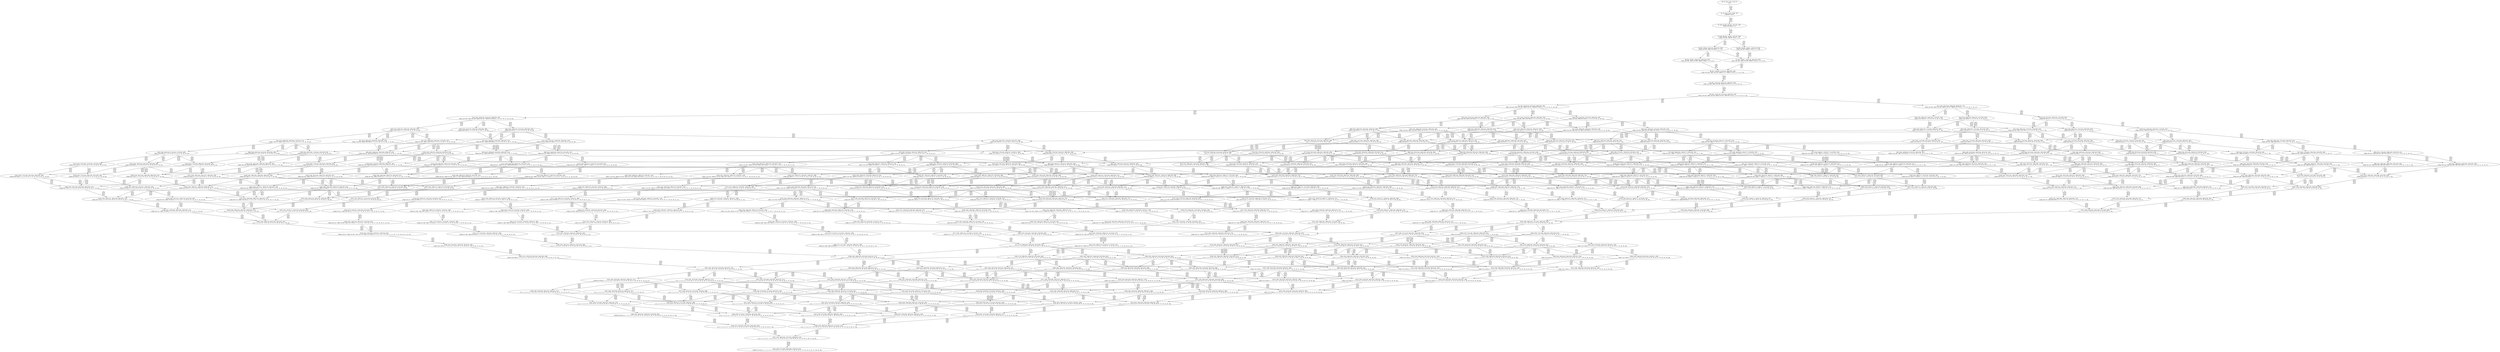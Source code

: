 digraph {
	S0[label="S0: [0, 0] [0, 0] [0, 0] [0, 0] \n{}{}"];
	S1[label="S1: [0, 0] [0, 0] [0, 0] [60, 76] \n{T0J0:60-76}{1}"];
	S2[label="S2: [60, 60] [60, 60] [60, 76] [130, 164] \n{T0J1:130-164}{1, 2}"];
	S3[label="S3: [60, 60] [60, 76] [62, 79] [130, 164] \n{T0J1:130-164, T0J2:62-79}{1, 2, 3}"];
	S4[label="S4: [62, 76] [62, 76] [118, 146] [130, 164] \n{T0J1:130-164, T0J3:118-146}{1, 2, 3, 4}"];
	S5[label="S5: [60, 76] [62, 79] [87, 110] [130, 164] \n{T0J1:130-164, T0J9:87-110}{1, 2, 3, 10}"];
	S6[label="S6: [62, 76] [87, 108] [118, 146] [130, 164] \n{T0J1:130-164, T0J3:118-146, T0J8:87-108}{1, 2, 3, 4, 9}"];
	S7[label="S7: [62, 79] [87, 110] [118, 149] [130, 164] \n{T0J1:130-164, T0J3:118-149, T0J9:87-110}{1, 2, 3, 4, 10}"];
	S8[label="S8: [87, 110] [87, 111] [118, 149] [130, 164] \n{T0J1:130-164, T0J3:118-149, T0J8:87-111, T0J9:87-110}{1, 2, 3, 4, 9, 10}"];
	S9[label="S9: [87, 111] [116, 147] [118, 149] [130, 164] \n{T0J1:130-164, T0J3:118-149, T0J10:116-147}{1, 2, 3, 4, 9, 10, 11}"];
	S10[label="S10: [87, 112] [116, 147] [118, 149] [130, 164] \n{T0J1:130-164, T0J3:118-149, T0J10:116-147, T0J15:87-112}{1, 2, 3, 4, 9, 10, 11, 16}"];
	S11[label="S11: [116, 147] [118, 149] [130, 164] [135, 172] \n{T0J1:130-164, T0J3:118-149, T0J10:116-147, T0J16:135-172}{1, 2, 3, 4, 9, 10, 11, 16, 17}"];
	S12[label="S12: [97, 124] [116, 147] [118, 149] [130, 164] \n{T0J1:130-164, T0J3:118-149, T0J10:116-147, T0J18:97-124}{1, 2, 3, 4, 9, 10, 11, 16, 19}"];
	S13[label="S13: [118, 147] [130, 164] [135, 172] [193, 241] \n{T0J4:193-241}{1, 2, 3, 4, 5, 9, 10, 11, 16, 17}"];
	S14[label="S14: [118, 149] [130, 164] [135, 172] [144, 183] \n{T0J11:144-183}{1, 2, 3, 4, 9, 10, 11, 12, 16, 17}"];
	S15[label="S15: [118, 149] [130, 164] [135, 172] [152, 192] \n{T0J17:152-192}{1, 2, 3, 4, 9, 10, 11, 16, 17, 18}"];
	S16[label="S16: [118, 124] [118, 147] [130, 164] [193, 218] \n{T0J1:130-164, T0J4:193-218}{1, 2, 3, 4, 5, 9, 10, 11, 16, 19}"];
	S17[label="S17: [116, 124] [118, 149] [130, 160] [144, 164] \n{T0J1:130-164, T0J11:144-160}{1, 2, 3, 4, 9, 10, 11, 12, 16, 19}"];
	S18[label="S18: [116, 147] [118, 149] [130, 164] [145, 184] \n{T0J1:130-164, T0J16:145-184}{1, 2, 3, 4, 9, 10, 11, 16, 17, 19}"];
	S19[label="S19: [116, 139] [118, 147] [119, 149] [130, 164] \n{T0J1:130-164, T0J3:118-149, T0J10:116-147, T0J19:119-139}{1, 2, 3, 4, 9, 10, 11, 16, 19, 20}"];
	S20[label="S20: [125, 156] [130, 164] [135, 172] [193, 241] \n{T0J4:193-241, T0J5:125-156}{1, 2, 3, 4, 5, 6, 9, 10, 11, 16, 17}"];
	S21[label="S21: [130, 164] [135, 172] [144, 183] [193, 243] \n{T0J4:193-243}{1, 2, 3, 4, 5, 9, 10, 11, 12, 16, 17}"];
	S22[label="S22: [130, 164] [135, 172] [152, 192] [193, 243] \n{T0J4:193-243, T0J17:152-192}{1, 2, 3, 4, 5, 9, 10, 11, 16, 17, 18}"];
	S23[label="S23: [130, 164] [135, 172] [144, 181] [144, 183] \n{T0J12:144-181}{1, 2, 3, 4, 9, 10, 11, 12, 13, 16, 17}"];
	S24[label="S24: [130, 164] [135, 172] [144, 184] [152, 192] \n{T0J17:152-192}{1, 2, 3, 4, 9, 10, 11, 12, 16, 17, 18}"];
	S25[label="S25: [118, 159] [130, 164] [135, 184] [152, 192] \n{T0J17:152-192}{1, 2, 3, 4, 9, 10, 11, 16, 17, 18, 19}"];
	S26[label="S26: [118, 133] [125, 147] [130, 164] [193, 218] \n{T0J1:130-164, T0J4:193-218, T0J5:125-133}{1, 2, 3, 4, 5, 6, 9, 10, 11, 16, 19}"];
	S27[label="S27: [118, 149] [130, 160] [144, 164] [193, 218] \n{T0J1:130-164, T0J4:193-218, T0J11:144-160}{1, 2, 3, 4, 5, 9, 10, 11, 12, 16, 19}"];
	S28[label="S28: [118, 149] [130, 164] [145, 184] [193, 241] \n{T0J4:193-241}{1, 2, 3, 4, 5, 9, 10, 11, 16, 17, 19}"];
	S29[label="S29: [118, 149] [130, 157] [142, 160] [144, 164] \n{T0J1:130-164, T0J11:144-160, T0J12:142-157}{1, 2, 3, 4, 9, 10, 11, 12, 13, 16, 19}"];
	S30[label="S30: [118, 149] [130, 164] [144, 183] [145, 184] \n{T0J11:144-183}{1, 2, 3, 4, 9, 10, 11, 12, 16, 17, 19}"];
	S31[label="S31: [118, 139] [119, 147] [130, 164] [193, 233] \n{T0J4:193-233}{1, 2, 3, 4, 5, 9, 10, 11, 16, 19, 20}"];
	S32[label="S32: [118, 139] [119, 149] [130, 164] [144, 175] \n{T0J11:144-175}{1, 2, 3, 4, 9, 10, 11, 12, 16, 19, 20}"];
	S33[label="S33: [118, 147] [119, 149] [130, 164] [164, 199] \n{T0J16:164-199}{1, 2, 3, 4, 9, 10, 11, 16, 17, 19, 20}"];
	S34[label="S34: [130, 164] [135, 172] [184, 230] [193, 241] \n{T0J4:193-241, T0J6:184-230}{1, 2, 3, 4, 5, 6, 7, 9, 10, 11, 16, 17}"];
	S35[label="S35: [130, 172] [135, 173] [144, 184] [193, 243] \n{T0J4:193-243}{1, 2, 3, 4, 5, 6, 9, 10, 11, 12, 16, 17}"];
	S36[label="S36: [130, 172] [135, 173] [152, 192] [193, 243] \n{T0J4:193-243}{1, 2, 3, 4, 5, 6, 9, 10, 11, 16, 17, 18}"];
	S37[label="S37: [135, 172] [144, 181] [144, 183] [193, 258] \n{T0J4:193-258}{1, 2, 3, 4, 5, 9, 10, 11, 12, 13, 16, 17}"];
	S38[label="S38: [135, 172] [144, 184] [152, 192] [193, 258] \n{T0J4:193-258}{1, 2, 3, 4, 5, 9, 10, 11, 12, 16, 17, 18}"];
	S39[label="S39: [130, 164] [135, 184] [152, 192] [193, 253] \n{T0J4:193-253}{1, 2, 3, 4, 5, 9, 10, 11, 16, 17, 18, 19}"];
	S40[label="S40: [135, 172] [144, 180] [144, 181] [155, 183] \n{T0J13:155-180}{1, 2, 3, 4, 9, 10, 11, 12, 13, 14, 16, 17}"];
	S41[label="S41: [135, 172] [144, 181] [144, 184] [156, 192] \n{T0J17:152-192}{1, 2, 3, 4, 9, 10, 11, 12, 13, 16, 17, 18}"];
	S42[label="S42: [130, 164] [135, 184] [144, 184] [152, 192] \n{T0J17:152-192}{1, 2, 3, 4, 9, 10, 11, 12, 16, 17, 18, 19}"];
	S43[label="S43: [119, 164] [130, 174] [140, 192] [152, 199] \n{T0J17:152-192}{1, 2, 3, 4, 9, 10, 11, 16, 17, 18, 19, 20}"];
	S44[label="S44: [125, 147] [130, 164] [177, 207] [193, 218] \n{T0J4:193-218, T0J6:177-207}{1, 2, 3, 4, 5, 6, 7, 9, 10, 11, 16, 19}"];
	S45[label="S45: [125, 158] [130, 164] [144, 169] [193, 218] \n{T0J4:193-218}{1, 2, 3, 4, 5, 6, 9, 10, 11, 12, 16, 19}"];
	S46[label="S46: [125, 158] [130, 164] [145, 193] [193, 241] \n{T0J4:193-241}{1, 2, 3, 4, 5, 6, 9, 10, 11, 16, 17, 19}"];
	S47[label="S47: [130, 160] [142, 164] [144, 181] [193, 243] \n{T0J4:193-243}{1, 2, 3, 4, 5, 9, 10, 11, 12, 13, 16, 19}"];
	S48[label="S48: [130, 164] [144, 184] [145, 206] [193, 243] \n{T0J4:193-243}{1, 2, 3, 4, 5, 9, 10, 11, 12, 16, 17, 19}"];
	S49[label="S49: [130, 157] [142, 160] [143, 164] [144, 180] \n{T0J13:143-180}{1, 2, 3, 4, 9, 10, 11, 12, 13, 14, 16, 19}"];
	S50[label="S50: [130, 164] [142, 181] [144, 183] [145, 206] \n{}{1, 2, 3, 4, 9, 10, 11, 12, 13, 16, 17, 19}"];
	S51[label="S51: [119, 147] [125, 148] [130, 164] [193, 233] \n{T0J4:193-233, T0J5:125-148}{1, 2, 3, 4, 5, 6, 9, 10, 11, 16, 19, 20}"];
	S52[label="S52: [119, 149] [130, 164] [144, 175] [193, 233] \n{T0J4:193-233, T0J11:144-175}{1, 2, 3, 4, 5, 9, 10, 11, 12, 16, 19, 20}"];
	S53[label="S53: [119, 149] [130, 164] [164, 199] [193, 241] \n{T0J4:193-241, T0J16:164-199}{1, 2, 3, 4, 5, 9, 10, 11, 16, 17, 19, 20}"];
	S54[label="S54: [119, 149] [130, 164] [144, 172] [144, 175] \n{T0J11:144-175, T0J12:144-172}{1, 2, 3, 4, 9, 10, 11, 12, 13, 16, 19, 20}"];
	S55[label="S55: [119, 149] [130, 164] [144, 183] [164, 199] \n{T0J11:144-183, T0J16:164-199}{1, 2, 3, 4, 9, 10, 11, 12, 16, 17, 19, 20}"];
	S56[label="S56: [135, 172] [182, 230] [184, 230] [193, 241] \n{T0J4:193-241, T0J6:184-230, T0J7:182-230}{1, 2, 3, 4, 5, 6, 7, 8, 9, 10, 11, 16, 17}"];
	S57[label="S57: [135, 173] [144, 184] [184, 243] [193, 246] \n{T0J4:193-243, T0J6:184-246}{1, 2, 3, 4, 5, 6, 7, 9, 10, 11, 12, 16, 17}"];
	S58[label="S58: [135, 173] [152, 192] [184, 243] [193, 246] \n{T0J4:193-243, T0J6:184-246}{1, 2, 3, 4, 5, 6, 7, 9, 10, 11, 16, 17, 18}"];
	S59[label="S59: [135, 181] [144, 181] [144, 184] [193, 258] \n{T0J4:193-258}{1, 2, 3, 4, 5, 6, 9, 10, 11, 12, 13, 16, 17}"];
	S60[label="S60: [135, 181] [144, 184] [152, 192] [193, 258] \n{T0J4:193-258}{1, 2, 3, 4, 5, 6, 9, 10, 11, 12, 16, 17, 18}"];
	S61[label="S61: [130, 173] [137, 192] [152, 193] [193, 253] \n{T0J4:193-253}{1, 2, 3, 4, 5, 6, 9, 10, 11, 16, 17, 18, 19}"];
	S62[label="S62: [144, 180] [144, 181] [155, 183] [193, 266] \n{T0J4:193-266}{1, 2, 3, 4, 5, 9, 10, 11, 12, 13, 14, 16, 17}"];
	S63[label="S63: [144, 181] [144, 184] [156, 192] [193, 266] \n{T0J4:193-266}{1, 2, 3, 4, 5, 9, 10, 11, 12, 13, 16, 17, 18}"];
	S64[label="S64: [135, 184] [144, 192] [152, 206] [193, 258] \n{T0J4:193-258}{1, 2, 3, 4, 5, 9, 10, 11, 12, 16, 17, 18, 19}"];
	S65[label="S65: [130, 174] [140, 192] [152, 199] [193, 258] \n{T0J4:193-258}{1, 2, 3, 4, 5, 9, 10, 11, 16, 17, 18, 19, 20}"];
	S66[label="S66: [140, 155] [144, 180] [144, 181] [155, 183] \n{T0J13:155-180, T0J14:140-155}{1, 2, 3, 4, 9, 10, 11, 12, 13, 14, 15, 16, 17}"];
	S67[label="S67: [144, 180] [144, 181] [155, 184] [160, 192] \n{T0J13:155-180, T0J17:152-192}{1, 2, 3, 4, 9, 10, 11, 12, 13, 14, 16, 17, 18}"];
	S68[label="S68: [135, 181] [144, 184] [145, 192] [156, 206] \n{T0J17:152-192}{1, 2, 3, 4, 9, 10, 11, 12, 13, 16, 17, 18, 19}"];
	S69[label="S69: [130, 174] [140, 184] [147, 192] [152, 199] \n{T0J17:152-192}{1, 2, 3, 4, 9, 10, 11, 12, 16, 17, 18, 19, 20}"];
	S70[label="S70: [130, 174] [140, 192] [152, 199] [170, 210] \n{T0J17:152-192, T0J20:170-210}{1, 2, 3, 4, 9, 10, 11, 16, 17, 18, 19, 20, 21}"];
	S71[label="S71: [130, 164] [177, 207] [177, 213] [193, 218] \n{T0J4:193-218, T0J6:177-207, T0J7:177-213}{1, 2, 3, 4, 5, 6, 7, 8, 9, 10, 11, 16, 19}"];
	S72[label="S72: [130, 164] [144, 183] [177, 218] [193, 232] \n{T0J4:193-218, T0J6:177-232}{1, 2, 3, 4, 5, 6, 7, 9, 10, 11, 12, 16, 19}"];
	S73[label="S73: [130, 164] [145, 206] [177, 232] [193, 241] \n{T0J4:193-241, T0J6:177-232}{1, 2, 3, 4, 5, 6, 7, 9, 10, 11, 16, 17, 19}"];
	S74[label="S74: [130, 164] [142, 169] [144, 181] [193, 243] \n{T0J4:193-243}{1, 2, 3, 4, 5, 6, 9, 10, 11, 12, 13, 16, 19}"];
	S75[label="S75: [130, 173] [144, 184] [145, 206] [193, 243] \n{T0J4:193-243}{1, 2, 3, 4, 5, 6, 9, 10, 11, 12, 16, 17, 19}"];
	S76[label="S76: [142, 164] [143, 180] [144, 181] [193, 251] \n{T0J4:193-251}{1, 2, 3, 4, 5, 9, 10, 11, 12, 13, 14, 16, 19}"];
	S77[label="S77: [142, 181] [144, 184] [145, 206] [193, 258] \n{T0J4:193-258}{1, 2, 3, 4, 5, 9, 10, 11, 12, 13, 16, 17, 19}"];
	S78[label="S78: [135, 155] [142, 160] [143, 164] [144, 180] \n{T0J14:135-155}{1, 2, 3, 4, 9, 10, 11, 12, 13, 14, 15, 16, 19}"];
	S79[label="S79: [142, 180] [143, 181] [144, 183] [155, 206] \n{}{1, 2, 3, 4, 9, 10, 11, 12, 13, 14, 16, 17, 19}"];
	S80[label="S80: [125, 148] [130, 164] [178, 221] [193, 233] \n{T0J4:193-233, T0J6:178-221}{1, 2, 3, 4, 5, 6, 7, 9, 10, 11, 16, 19, 20}"];
	S81[label="S81: [125, 158] [130, 164] [144, 183] [193, 233] \n{T0J4:193-233}{1, 2, 3, 4, 5, 6, 9, 10, 11, 12, 16, 19, 20}"];
	S82[label="S82: [125, 158] [130, 164] [164, 206] [193, 241] \n{T0J4:193-241, T0J16:164-206}{1, 2, 3, 4, 5, 6, 9, 10, 11, 16, 17, 19, 20}"];
	S83[label="S83: [130, 164] [144, 175] [144, 181] [193, 243] \n{T0J4:193-243}{1, 2, 3, 4, 5, 9, 10, 11, 12, 13, 16, 19, 20}"];
	S84[label="S84: [130, 164] [144, 184] [164, 206] [193, 243] \n{T0J4:193-243, T0J16:164-206}{1, 2, 3, 4, 5, 9, 10, 11, 12, 16, 17, 19, 20}"];
	S85[label="S85: [130, 164] [144, 172] [144, 175] [144, 180] \n{T0J13:144-180}{1, 2, 3, 4, 9, 10, 11, 12, 13, 14, 16, 19, 20}"];
	S86[label="S86: [130, 164] [144, 181] [144, 183] [164, 206] \n{T0J16:164-206}{1, 2, 3, 4, 9, 10, 11, 12, 13, 16, 17, 19, 20}"];
	S87[label="S87: [144, 208] [182, 239] [184, 243] [193, 246] \n{T0J4:193-243, T0J6:184-246, T0J7:182-239}{1, 2, 3, 4, 5, 6, 7, 8, 9, 10, 11, 12, 16, 17}"];
	S88[label="S88: [152, 192] [182, 239] [184, 243] [193, 246] \n{T0J4:193-243, T0J6:184-246, T0J7:182-239}{1, 2, 3, 4, 5, 6, 7, 8, 9, 10, 11, 16, 17, 18}"];
	S89[label="S89: [144, 181] [144, 184] [184, 255] [193, 258] \n{T0J4:193-258, T0J6:184-255}{1, 2, 3, 4, 5, 6, 7, 9, 10, 11, 12, 13, 16, 17}"];
	S90[label="S90: [144, 184] [152, 192] [184, 255] [193, 258] \n{T0J4:193-258, T0J6:184-255}{1, 2, 3, 4, 5, 6, 7, 9, 10, 11, 12, 16, 17, 18}"];
	S91[label="S91: [137, 192] [152, 206] [177, 247] [193, 253] \n{T0J4:193-253, T0J6:177-247}{1, 2, 3, 4, 5, 6, 7, 9, 10, 11, 16, 17, 18, 19}"];
	S92[label="S92: [144, 181] [144, 183] [155, 189] [193, 266] \n{T0J4:193-266}{1, 2, 3, 4, 5, 6, 9, 10, 11, 12, 13, 14, 16, 17}"];
	S93[label="S93: [144, 184] [144, 190] [156, 192] [193, 266] \n{T0J4:193-266}{1, 2, 3, 4, 5, 6, 9, 10, 11, 12, 13, 16, 17, 18}"];
	S94[label="S94: [137, 192] [144, 193] [152, 206] [193, 258] \n{T0J4:193-258}{1, 2, 3, 4, 5, 6, 9, 10, 11, 12, 16, 17, 18, 19}"];
	S95[label="S95: [130, 183] [140, 192] [152, 206] [193, 258] \n{T0J4:193-258}{1, 2, 3, 4, 5, 6, 9, 10, 11, 16, 17, 18, 19, 20}"];
	S96[label="S96: [144, 180] [144, 181] [155, 183] [193, 266] \n{T0J4:193-266}{1, 2, 3, 4, 5, 9, 10, 11, 12, 13, 14, 15, 16, 17}"];
	S97[label="S97: [144, 181] [155, 184] [160, 192] [193, 274] \n{T0J4:193-274}{1, 2, 3, 4, 5, 9, 10, 11, 12, 13, 14, 16, 17, 18}"];
	S98[label="S98: [144, 184] [145, 192] [156, 206] [193, 275] \n{T0J4:193-275}{1, 2, 3, 4, 5, 9, 10, 11, 12, 13, 16, 17, 18, 19}"];
	S99[label="S99: [140, 184] [147, 192] [152, 206] [193, 268] \n{T0J4:193-268}{1, 2, 3, 4, 5, 9, 10, 11, 12, 16, 17, 18, 19, 20}"];
	S100[label="S100: [140, 192] [152, 199] [170, 210] [193, 268] \n{T0J4:193-268}{1, 2, 3, 4, 5, 9, 10, 11, 16, 17, 18, 19, 20, 21}"];
	S101[label="S101: [144, 180] [144, 181] [155, 184] [160, 194] \n{T0J13:155-180, T0J17:152-194}{1, 2, 3, 4, 9, 10, 11, 12, 13, 14, 15, 16, 17, 18}"];
	S102[label="S102: [143, 181] [144, 184] [155, 192] [160, 206] \n{T0J17:152-192}{1, 2, 3, 4, 9, 10, 11, 12, 13, 14, 16, 17, 18, 19}"];
	S103[label="S103: [140, 181] [144, 184] [152, 192] [156, 206] \n{T0J17:152-192}{1, 2, 3, 4, 9, 10, 11, 12, 13, 16, 17, 18, 19, 20}"];
	S104[label="S104: [140, 184] [147, 192] [152, 199] [170, 210] \n{T0J17:152-192, T0J20:170-210}{1, 2, 3, 4, 9, 10, 11, 12, 16, 17, 18, 19, 20, 21}"];
	S105[label="S105: [140, 192] [152, 199] [170, 210] [187, 218] \n{T0J17:152-192, T0J20:170-210, T0J21:187-218}{1, 2, 3, 4, 9, 10, 11, 16, 17, 18, 19, 20, 21, 22}"];
	S106[label="S106: [144, 200] [177, 218] [177, 230] [193, 232] \n{T0J4:193-218, T0J6:177-232, T0J7:177-230}{1, 2, 3, 4, 5, 6, 7, 8, 9, 10, 11, 12, 16, 19}"];
	S107[label="S107: [145, 206] [177, 230] [178, 232] [193, 241] \n{T0J4:193-241, T0J6:177-232, T0J7:177-230}{1, 2, 3, 4, 5, 6, 7, 8, 9, 10, 11, 16, 17, 19}"];
	S108[label="S108: [142, 181] [144, 183] [177, 238] [193, 243] \n{T0J4:193-243, T0J6:177-238}{1, 2, 3, 4, 5, 6, 7, 9, 10, 11, 12, 13, 16, 19}"];
	S109[label="S109: [144, 184] [145, 206] [177, 243] [193, 247] \n{T0J4:193-243, T0J6:177-247}{1, 2, 3, 4, 5, 6, 7, 9, 10, 11, 12, 16, 17, 19}"];
	S110[label="S110: [142, 173] [144, 180] [149, 181] [193, 251] \n{T0J4:193-251}{1, 2, 3, 4, 5, 6, 9, 10, 11, 12, 13, 14, 16, 19}"];
	S111[label="S111: [142, 184] [144, 190] [149, 206] [193, 258] \n{T0J4:193-258}{1, 2, 3, 4, 5, 6, 9, 10, 11, 12, 13, 16, 17, 19}"];
	S112[label="S112: [142, 160] [143, 180] [144, 181] [193, 251] \n{T0J4:193-251}{1, 2, 3, 4, 5, 9, 10, 11, 12, 13, 14, 15, 16, 19}"];
	S113[label="S113: [143, 181] [144, 184] [155, 206] [193, 274] \n{T0J4:193-274}{1, 2, 3, 4, 5, 9, 10, 11, 12, 13, 14, 16, 17, 19}"];
	S114[label="S114: [142, 160] [143, 181] [144, 183] [155, 208] \n{}{1, 2, 3, 4, 9, 10, 11, 12, 13, 14, 15, 16, 17, 19}"];
	S115[label="S115: [130, 164] [177, 214] [178, 221] [193, 233] \n{T0J4:193-233, T0J6:178-221, T0J7:177-214}{1, 2, 3, 4, 5, 6, 7, 8, 9, 10, 11, 16, 19, 20}"];
	S116[label="S116: [130, 164] [144, 184] [178, 232] [193, 233] \n{T0J4:193-233, T0J6:178-232}{1, 2, 3, 4, 5, 6, 7, 9, 10, 11, 12, 16, 19, 20}"];
	S117[label="S117: [130, 164] [164, 206] [178, 232] [193, 241] \n{T0J4:193-241, T0J6:178-232, T0J16:164-206}{1, 2, 3, 4, 5, 6, 7, 9, 10, 11, 16, 17, 19, 20}"];
	S118[label="S118: [130, 173] [144, 181] [144, 183] [193, 243] \n{T0J4:193-243}{1, 2, 3, 4, 5, 6, 9, 10, 11, 12, 13, 16, 19, 20}"];
	S119[label="S119: [130, 173] [144, 184] [164, 206] [193, 243] \n{T0J4:193-243, T0J16:164-206}{1, 2, 3, 4, 5, 6, 9, 10, 11, 12, 16, 17, 19, 20}"];
	S120[label="S120: [144, 175] [144, 180] [144, 181] [193, 258] \n{T0J4:193-258}{1, 2, 3, 4, 5, 9, 10, 11, 12, 13, 14, 16, 19, 20}"];
	S121[label="S121: [144, 181] [144, 184] [164, 206] [193, 258] \n{T0J4:193-258, T0J16:164-206}{1, 2, 3, 4, 5, 9, 10, 11, 12, 13, 16, 17, 19, 20}"];
	S122[label="S122: [135, 155] [144, 172] [144, 175] [144, 180] \n{T0J14:135-155}{1, 2, 3, 4, 9, 10, 11, 12, 13, 14, 15, 16, 19, 20}"];
	S123[label="S123: [144, 180] [144, 181] [144, 183] [164, 206] \n{T0J16:164-206}{1, 2, 3, 4, 9, 10, 11, 12, 13, 14, 16, 17, 19, 20}"];
	S124[label="S124: [144, 239] [182, 247] [184, 255] [193, 258] \n{}{1, 2, 3, 4, 5, 6, 7, 8, 9, 10, 11, 12, 13, 16, 17}"];
	S125[label="S125: [152, 228] [182, 250] [184, 255] [193, 258] \n{T0J4:193-258}{1, 2, 3, 4, 5, 6, 7, 8, 9, 10, 11, 12, 16, 17, 18}"];
	S126[label="S126: [144, 183] [155, 189] [184, 255] [193, 266] \n{T0J4:193-266, T0J6:184-255}{1, 2, 3, 4, 5, 6, 7, 9, 10, 11, 12, 13, 14, 16, 17}"];
	S127[label="S127: [144, 190] [156, 192] [184, 258] [193, 266] \n{T0J4:193-266, T0J6:184-258}{1, 2, 3, 4, 5, 6, 7, 9, 10, 11, 12, 13, 16, 17, 18}"];
	S128[label="S128: [144, 193] [152, 206] [177, 258] [193, 266] \n{T0J4:193-258, T0J6:177-266}{1, 2, 3, 4, 5, 6, 7, 9, 10, 11, 12, 16, 17, 18, 19}"];
	S129[label="S129: [152, 206] [177, 247] [181, 253] [193, 258] \n{T0J4:193-253, T0J7:177-258}{1, 2, 3, 4, 5, 6, 7, 8, 9, 10, 11, 16, 17, 18, 19}"];
	S130[label="S130: [140, 192] [152, 206] [177, 257] [193, 258] \n{T0J4:193-258, T0J6:177-257}{1, 2, 3, 4, 5, 6, 7, 9, 10, 11, 16, 17, 18, 19, 20}"];
	S131[label="S131: [144, 181] [149, 183] [155, 189] [193, 266] \n{T0J4:193-266}{1, 2, 3, 4, 5, 6, 9, 10, 11, 12, 13, 14, 15, 16, 17}"];
	S132[label="S132: [144, 184] [155, 190] [160, 192] [193, 274] \n{T0J4:193-274}{1, 2, 3, 4, 5, 6, 9, 10, 11, 12, 13, 14, 16, 17, 18}"];
	S133[label="S133: [144, 192] [149, 193] [156, 206] [193, 275] \n{T0J4:193-275}{1, 2, 3, 4, 5, 6, 9, 10, 11, 12, 13, 16, 17, 18, 19}"];
	S134[label="S134: [140, 192] [147, 193] [152, 206] [193, 268] \n{T0J4:193-268}{1, 2, 3, 4, 5, 6, 9, 10, 11, 12, 16, 17, 18, 19, 20}"];
	S135[label="S135: [140, 199] [152, 206] [170, 210] [193, 268] \n{T0J4:193-268}{1, 2, 3, 4, 5, 6, 9, 10, 11, 16, 17, 18, 19, 20, 21}"];
	S136[label="S136: [144, 181] [155, 184] [160, 194] [193, 274] \n{T0J4:193-274}{1, 2, 3, 4, 5, 9, 10, 11, 12, 13, 14, 15, 16, 17, 18}"];
	S137[label="S137: [144, 184] [155, 192] [160, 206] [193, 275] \n{T0J4:193-275}{1, 2, 3, 4, 5, 9, 10, 11, 12, 13, 14, 16, 17, 18, 19}"];
	S138[label="S138: [144, 184] [152, 192] [156, 206] [193, 275] \n{T0J4:193-275}{1, 2, 3, 4, 5, 9, 10, 11, 12, 13, 16, 17, 18, 19, 20}"];
	S139[label="S139: [147, 192] [152, 206] [170, 210] [193, 278] \n{T0J4:193-278}{1, 2, 3, 4, 5, 9, 10, 11, 12, 16, 17, 18, 19, 20, 21}"];
	S140[label="S140: [152, 199] [170, 210] [187, 218] [197, 286] \n{T0J4:193-286}{1, 2, 3, 4, 5, 9, 10, 11, 16, 17, 18, 19, 20, 21, 22}"];
	S141[label="S141: [143, 181] [144, 184] [155, 194] [160, 208] \n{T0J17:152-194}{1, 2, 3, 4, 9, 10, 11, 12, 13, 14, 15, 16, 17, 18, 19}"];
	S142[label="S142: [144, 181] [144, 184] [156, 192] [165, 206] \n{T0J17:152-192}{1, 2, 3, 4, 9, 10, 11, 12, 13, 14, 16, 17, 18, 19, 20}"];
	S143[label="S143: [144, 184] [152, 192] [156, 206] [170, 210] \n{T0J17:152-192, T0J20:170-210}{1, 2, 3, 4, 9, 10, 11, 12, 13, 16, 17, 18, 19, 20, 21}"];
	S144[label="S144: [147, 192] [152, 199] [170, 210] [187, 218] \n{T0J17:152-192, T0J20:170-210, T0J21:187-218}{1, 2, 3, 4, 9, 10, 11, 12, 16, 17, 18, 19, 20, 21, 22}"];
	S145[label="S145: [149, 158] [152, 199] [170, 210] [187, 218] \n{T0J17:152-192, T0J20:170-210, T0J21:187-218, T0J22:149-158}{1, 2, 3, 4, 9, 10, 11, 16, 17, 18, 19, 20, 21, 22, 23}"];
	S146[label="S146: [144, 218] [177, 238] [177, 243] [193, 247] \n{}{1, 2, 3, 4, 5, 6, 7, 8, 9, 10, 11, 12, 13, 16, 19}"];
	S147[label="S147: [145, 230] [177, 243] [178, 247] [193, 250] \n{}{1, 2, 3, 4, 5, 6, 7, 8, 9, 10, 11, 12, 16, 17, 19}"];
	S148[label="S148: [144, 180] [149, 183] [177, 247] [193, 251] \n{T0J4:193-251, T0J6:177-247}{1, 2, 3, 4, 5, 6, 7, 9, 10, 11, 12, 13, 14, 16, 19}"];
	S149[label="S149: [144, 190] [149, 206] [177, 258] [193, 258] \n{T0J4:193-258, T0J6:177-258}{1, 2, 3, 4, 5, 6, 7, 9, 10, 11, 12, 13, 16, 17, 19}"];
	S150[label="S150: [143, 169] [144, 180] [149, 181] [193, 251] \n{T0J4:193-251}{1, 2, 3, 4, 5, 6, 9, 10, 11, 12, 13, 14, 15, 16, 19}"];
	S151[label="S151: [144, 184] [149, 190] [155, 206] [193, 274] \n{T0J4:193-274}{1, 2, 3, 4, 5, 6, 9, 10, 11, 12, 13, 14, 16, 17, 19}"];
	S152[label="S152: [143, 181] [144, 184] [155, 208] [193, 274] \n{T0J4:193-274}{1, 2, 3, 4, 5, 9, 10, 11, 12, 13, 14, 15, 16, 17, 19}"];
	S153[label="S153: [144, 200] [177, 230] [178, 232] [193, 233] \n{T0J4:193-233, T0J6:178-232, T0J7:177-230}{1, 2, 3, 4, 5, 6, 7, 8, 9, 10, 11, 12, 16, 19, 20}"];
	S154[label="S154: [164, 206] [178, 230] [178, 232] [193, 241] \n{T0J4:193-241, T0J6:178-232, T0J7:177-230, T0J16:164-206}{1, 2, 3, 4, 5, 6, 7, 8, 9, 10, 11, 16, 17, 19, 20}"];
	S155[label="S155: [144, 181] [144, 184] [178, 243] [193, 247] \n{T0J4:193-243, T0J6:178-247}{1, 2, 3, 4, 5, 6, 7, 9, 10, 11, 12, 13, 16, 19, 20}"];
	S156[label="S156: [144, 184] [164, 206] [178, 243] [193, 247] \n{T0J4:193-243, T0J6:178-247}{1, 2, 3, 4, 5, 6, 7, 9, 10, 11, 12, 16, 17, 19, 20}"];
	S157[label="S157: [144, 180] [144, 181] [151, 184] [193, 258] \n{T0J4:193-258}{1, 2, 3, 4, 5, 6, 9, 10, 11, 12, 13, 14, 16, 19, 20}"];
	S158[label="S158: [144, 184] [144, 190] [164, 206] [193, 258] \n{T0J4:193-258}{1, 2, 3, 4, 5, 6, 9, 10, 11, 12, 13, 16, 17, 19, 20}"];
	S159[label="S159: [144, 172] [144, 180] [144, 181] [193, 258] \n{T0J4:193-258}{1, 2, 3, 4, 5, 9, 10, 11, 12, 13, 14, 15, 16, 19, 20}"];
	S160[label="S160: [144, 181] [144, 184] [164, 206] [193, 274] \n{T0J4:193-274}{1, 2, 3, 4, 5, 9, 10, 11, 12, 13, 14, 16, 17, 19, 20}"];
	S161[label="S161: [144, 172] [144, 181] [144, 183] [164, 208] \n{T0J16:164-208}{1, 2, 3, 4, 9, 10, 11, 12, 13, 14, 15, 16, 17, 19, 20}"];
	S162[label="S162: [155, 247] [182, 255] [184, 258] [193, 271] \n{}{1, 2, 3, 4, 5, 6, 7, 8, 9, 10, 11, 12, 13, 14, 16, 17}"];
	S163[label="S163: [156, 250] [182, 256] [184, 258] [193, 266] \n{}{1, 2, 3, 4, 5, 6, 7, 8, 9, 10, 11, 12, 13, 16, 17, 18}"];
	S164[label="S164: [149, 183] [155, 189] [184, 255] [193, 266] \n{T0J4:193-266, T0J6:184-255}{1, 2, 3, 4, 5, 6, 7, 9, 10, 11, 12, 13, 14, 15, 16, 17}"];
	S165[label="S165: [155, 190] [160, 192] [184, 258] [193, 274] \n{T0J4:193-274, T0J6:184-258}{1, 2, 3, 4, 5, 6, 7, 9, 10, 11, 12, 13, 14, 16, 17, 18}"];
	S166[label="S166: [149, 193] [156, 206] [177, 266] [193, 275] \n{T0J4:193-275, T0J6:177-266}{1, 2, 3, 4, 5, 6, 7, 9, 10, 11, 12, 13, 16, 17, 18, 19}"];
	S167[label="S167: [152, 242] [177, 258] [181, 259] [193, 266] \n{}{1, 2, 3, 4, 5, 6, 7, 8, 9, 10, 11, 12, 16, 17, 18, 19}"];
	S168[label="S168: [147, 193] [152, 206] [177, 266] [193, 268] \n{T0J4:193-268, T0J6:177-266}{1, 2, 3, 4, 5, 6, 7, 9, 10, 11, 12, 16, 17, 18, 19, 20}"];
	S169[label="S169: [152, 206] [177, 257] [192, 258] [193, 258] \n{T0J4:193-258, T0J7:192-258}{1, 2, 3, 4, 5, 6, 7, 8, 9, 10, 11, 16, 17, 18, 19, 20}"];
	S170[label="S170: [152, 206] [170, 210] [191, 268] [193, 273] \n{T0J6:177-273}{1, 2, 3, 4, 5, 6, 7, 9, 10, 11, 16, 17, 18, 19, 20, 21}"];
	S171[label="S171: [149, 184] [155, 190] [160, 194] [193, 274] \n{T0J4:193-274}{1, 2, 3, 4, 5, 6, 9, 10, 11, 12, 13, 14, 15, 16, 17, 18}"];
	S172[label="S172: [149, 192] [155, 193] [160, 206] [193, 275] \n{T0J4:193-275}{1, 2, 3, 4, 5, 6, 9, 10, 11, 12, 13, 14, 16, 17, 18, 19}"];
	S173[label="S173: [144, 192] [152, 193] [156, 206] [193, 275] \n{T0J4:193-275}{1, 2, 3, 4, 5, 6, 9, 10, 11, 12, 13, 16, 17, 18, 19, 20}"];
	S174[label="S174: [147, 201] [152, 206] [170, 210] [193, 278] \n{T0J4:193-278}{1, 2, 3, 4, 5, 6, 9, 10, 11, 12, 16, 17, 18, 19, 20, 21}"];
	S175[label="S175: [152, 208] [170, 210] [187, 218] [197, 286] \n{}{1, 2, 3, 4, 5, 6, 9, 10, 11, 16, 17, 18, 19, 20, 21, 22}"];
	S176[label="S176: [144, 184] [155, 194] [160, 208] [193, 275] \n{T0J4:193-275}{1, 2, 3, 4, 5, 9, 10, 11, 12, 13, 14, 15, 16, 17, 18, 19}"];
	S177[label="S177: [144, 184] [156, 192] [165, 206] [193, 275] \n{T0J4:193-275}{1, 2, 3, 4, 5, 9, 10, 11, 12, 13, 14, 16, 17, 18, 19, 20}"];
	S178[label="S178: [152, 192] [156, 206] [170, 210] [193, 278] \n{T0J4:193-278}{1, 2, 3, 4, 5, 9, 10, 11, 12, 13, 16, 17, 18, 19, 20, 21}"];
	S179[label="S179: [144, 181] [144, 184] [156, 194] [165, 208] \n{T0J17:152-194}{1, 2, 3, 4, 9, 10, 11, 12, 13, 14, 15, 16, 17, 18, 19, 20}"];
	S180[label="S180: [144, 160] [153, 184] [155, 194] [160, 208] \n{T0J17:152-194, T0J24:153-160}{1, 2, 3, 4, 9, 10, 11, 12, 13, 14, 15, 16, 17, 18, 19, 25}"];
	S181[label="S181: [144, 184] [156, 192] [165, 206] [170, 210] \n{T0J17:152-192, T0J20:170-210}{1, 2, 3, 4, 9, 10, 11, 12, 13, 14, 16, 17, 18, 19, 20, 21}"];
	S182[label="S182: [152, 192] [156, 206] [170, 210] [187, 218] \n{T0J17:152-192, T0J20:170-210, T0J21:187-218}{1, 2, 3, 4, 9, 10, 11, 12, 13, 16, 17, 18, 19, 20, 21, 22}"];
	S183[label="S183: [152, 199] [170, 210] [187, 218] [222, 286] \n{T0J4:222-286}{1, 2, 3, 4, 5, 9, 10, 11, 12, 16, 17, 18, 19, 20, 21, 22}"];
	S184[label="S184: [152, 199] [170, 210] [187, 218] [224, 252] \n{T0J4:224-252, T0J20:170-210, T0J21:187-218}{1, 2, 3, 4, 5, 9, 10, 11, 16, 17, 18, 19, 20, 21, 22, 23}"];
	S185[label="S185: [149, 238] [177, 246] [177, 247] [193, 251] \n{}{1, 2, 3, 4, 5, 6, 7, 8, 9, 10, 11, 12, 13, 14, 16, 19}"];
	S186[label="S186: [149, 243] [177, 256] [178, 258] [193, 263] \n{}{1, 2, 3, 4, 5, 6, 7, 8, 9, 10, 11, 12, 13, 16, 17, 19}"];
	S187[label="S187: [144, 180] [149, 183] [177, 247] [193, 251] \n{T0J4:193-251, T0J6:177-247}{1, 2, 3, 4, 5, 6, 7, 9, 10, 11, 12, 13, 14, 15, 16, 19}"];
	S188[label="S188: [149, 190] [155, 206] [177, 258] [193, 274] \n{T0J4:193-274, T0J6:177-258}{1, 2, 3, 4, 5, 6, 7, 9, 10, 11, 12, 13, 14, 16, 17, 19}"];
	S189[label="S189: [144, 184] [149, 190] [155, 208] [193, 274] \n{T0J4:193-274}{1, 2, 3, 4, 5, 6, 9, 10, 11, 12, 13, 14, 15, 16, 17, 19}"];
	S190[label="S190: [144, 230] [177, 243] [178, 247] [193, 247] \n{}{1, 2, 3, 4, 5, 6, 7, 8, 9, 10, 11, 12, 13, 16, 19, 20}"];
	S191[label="S191: [164, 230] [178, 243] [192, 247] [193, 250] \n{}{1, 2, 3, 4, 5, 6, 7, 8, 9, 10, 11, 12, 16, 17, 19, 20}"];
	S192[label="S192: [144, 181] [151, 184] [178, 254] [193, 258] \n{T0J4:193-258, T0J6:178-254}{1, 2, 3, 4, 5, 6, 7, 9, 10, 11, 12, 13, 14, 16, 19, 20}"];
	S193[label="S193: [144, 190] [164, 206] [178, 258] [193, 258] \n{T0J4:193-258, T0J6:178-258}{1, 2, 3, 4, 5, 6, 7, 9, 10, 11, 12, 13, 16, 17, 19, 20}"];
	S194[label="S194: [144, 180] [144, 181] [151, 184] [193, 258] \n{T0J4:193-258}{1, 2, 3, 4, 5, 6, 9, 10, 11, 12, 13, 14, 15, 16, 19, 20}"];
	S195[label="S195: [144, 184] [151, 190] [164, 206] [193, 274] \n{T0J4:193-274}{1, 2, 3, 4, 5, 6, 9, 10, 11, 12, 13, 14, 16, 17, 19, 20}"];
	S196[label="S196: [144, 181] [144, 184] [164, 208] [193, 274] \n{T0J4:193-274}{1, 2, 3, 4, 5, 9, 10, 11, 12, 13, 14, 15, 16, 17, 19, 20}"];
	S197[label="S197: [155, 254] [182, 255] [184, 258] [193, 271] \n{}{1, 2, 3, 4, 5, 6, 7, 8, 9, 10, 11, 12, 13, 14, 15, 16, 17}"];
	S198[label="S198: [160, 256] [182, 258] [184, 266] [193, 282] \n{}{1, 2, 3, 4, 5, 6, 7, 8, 9, 10, 11, 12, 13, 14, 16, 17, 18}"];
	S199[label="S199: [156, 258] [177, 259] [181, 266] [193, 275] \n{}{1, 2, 3, 4, 5, 6, 7, 8, 9, 10, 11, 12, 13, 16, 17, 18, 19}"];
	S200[label="S200: [152, 242] [177, 259] [192, 266] [193, 268] \n{}{1, 2, 3, 4, 5, 6, 7, 8, 9, 10, 11, 12, 16, 17, 18, 19, 20}"];
	S201[label="S201: [152, 193] [156, 206] [177, 266] [193, 275] \n{T0J4:193-275, T0J6:177-266}{1, 2, 3, 4, 5, 6, 7, 9, 10, 11, 12, 13, 16, 17, 18, 19, 20}"];
	S202[label="S202: [170, 210] [191, 268] [193, 272] [204, 273] \n{T0J7:204-272}{1, 2, 3, 4, 5, 6, 7, 8, 9, 10, 11, 16, 17, 18, 19, 20, 21}"];
	S203[label="S203: [155, 190] [160, 194] [193, 258] [208, 274] \n{T0J4:193-274, T0J6:208-258}{1, 2, 3, 4, 5, 6, 7, 9, 10, 11, 12, 13, 14, 15, 16, 17, 18}"];
	S204[label="S204: [155, 193] [160, 206] [193, 266] [208, 275] \n{T0J4:193-275, T0J6:208-266}{1, 2, 3, 4, 5, 6, 7, 9, 10, 11, 12, 13, 14, 16, 17, 18, 19}"];
	S205[label="S205: [151, 192] [156, 193] [165, 206] [193, 275] \n{T0J4:193-275}{1, 2, 3, 4, 5, 6, 9, 10, 11, 12, 13, 14, 16, 17, 18, 19, 20}"];
	S206[label="S206: [152, 201] [156, 206] [170, 210] [193, 278] \n{T0J4:193-278}{1, 2, 3, 4, 5, 6, 9, 10, 11, 12, 13, 16, 17, 18, 19, 20, 21}"];
	S207[label="S207: [152, 206] [170, 210] [193, 275] [206, 278] \n{T0J6:206-275}{1, 2, 3, 4, 5, 6, 7, 9, 10, 11, 12, 16, 17, 18, 19, 20, 21}"];
	S208[label="S208: [170, 210] [187, 218] [197, 282] [211, 286] \n{T0J6:211-282}{1, 2, 3, 4, 5, 6, 7, 9, 10, 11, 16, 17, 18, 19, 20, 21, 22}"];
	S209[label="S209: [149, 193] [155, 194] [160, 208] [193, 275] \n{T0J4:193-275}{1, 2, 3, 4, 5, 6, 9, 10, 11, 12, 13, 14, 15, 16, 17, 18, 19}"];
	S210[label="S210: [144, 184] [156, 194] [165, 208] [193, 275] \n{T0J4:193-275}{1, 2, 3, 4, 5, 9, 10, 11, 12, 13, 14, 15, 16, 17, 18, 19, 20}"];
	S211[label="S211: [153, 184] [155, 194] [160, 208] [193, 275] \n{T0J4:193-275}{1, 2, 3, 4, 5, 9, 10, 11, 12, 13, 14, 15, 16, 17, 18, 19, 25}"];
	S212[label="S212: [156, 192] [165, 206] [170, 210] [195, 278] \n{T0J4:193-278}{1, 2, 3, 4, 5, 9, 10, 11, 12, 13, 14, 16, 17, 18, 19, 20, 21}"];
	S213[label="S213: [144, 184] [156, 194] [165, 208] [170, 212] \n{T0J17:152-194, T0J20:170-212}{1, 2, 3, 4, 9, 10, 11, 12, 13, 14, 15, 16, 17, 18, 19, 20, 21}"];
	S214[label="S214: [144, 176] [153, 184] [156, 194] [165, 208] \n{T0J17:152-194, T0J24:153-160}{1, 2, 3, 4, 9, 10, 11, 12, 13, 14, 15, 16, 17, 18, 19, 20, 25}"];
	S215[label="S215: [156, 192] [165, 206] [170, 210] [201, 218] \n{T0J17:152-192, T0J20:170-210, T0J21:201-218}{1, 2, 3, 4, 9, 10, 11, 12, 13, 14, 16, 17, 18, 19, 20, 21, 22}"];
	S216[label="S216: [156, 206] [170, 210] [187, 218] [227, 286] \n{T0J4:227-286}{1, 2, 3, 4, 5, 9, 10, 11, 12, 13, 16, 17, 18, 19, 20, 21, 22}"];
	S217[label="S217: [159, 208] [170, 210] [187, 218] [222, 286] \n{T0J4:222-286, T0J5:159-208}{1, 2, 3, 4, 5, 6, 9, 10, 11, 12, 16, 17, 18, 19, 20, 21, 22}"];
	S218[label="S218: [159, 208] [170, 210] [187, 218] [224, 252] \n{T0J4:224-252, T0J5:159-208}{1, 2, 3, 4, 5, 6, 9, 10, 11, 16, 17, 18, 19, 20, 21, 22, 23}"];
	S219[label="S219: [149, 245] [177, 246] [177, 247] [193, 251] \n{}{1, 2, 3, 4, 5, 6, 7, 8, 9, 10, 11, 12, 13, 14, 15, 16, 19}"];
	S220[label="S220: [155, 256] [177, 258] [178, 263] [193, 275] \n{}{1, 2, 3, 4, 5, 6, 7, 8, 9, 10, 11, 12, 13, 14, 16, 17, 19}"];
	S221[label="S221: [149, 190] [155, 208] [192, 258] [193, 274] \n{T0J4:193-274, T0J6:177-258}{1, 2, 3, 4, 5, 6, 7, 9, 10, 11, 12, 13, 14, 15, 16, 17, 19}"];
	S222[label="S222: [151, 243] [177, 247] [178, 254] [193, 262] \n{}{1, 2, 3, 4, 5, 6, 7, 8, 9, 10, 11, 12, 13, 14, 16, 19, 20}"];
	S223[label="S223: [164, 243] [178, 256] [192, 258] [193, 263] \n{}{1, 2, 3, 4, 5, 6, 7, 8, 9, 10, 11, 12, 13, 16, 17, 19, 20}"];
	S224[label="S224: [144, 181] [151, 184] [178, 254] [193, 258] \n{T0J4:193-258, T0J6:178-254}{1, 2, 3, 4, 5, 6, 7, 9, 10, 11, 12, 13, 14, 15, 16, 19, 20}"];
	S225[label="S225: [151, 190] [164, 206] [178, 258] [193, 274] \n{T0J4:193-274, T0J6:178-258}{1, 2, 3, 4, 5, 6, 7, 9, 10, 11, 12, 13, 14, 16, 17, 19, 20}"];
	S226[label="S226: [144, 184] [151, 190] [164, 208] [193, 274] \n{T0J4:193-274}{1, 2, 3, 4, 5, 6, 9, 10, 11, 12, 13, 14, 15, 16, 17, 19, 20}"];
	S227[label="S227: [160, 258] [182, 263] [184, 271] [193, 300] \n{}{1, 2, 3, 4, 5, 6, 7, 8, 9, 10, 11, 12, 13, 14, 15, 16, 17, 18}"];
	S228[label="S228: [160, 259] [181, 266] [181, 275] [193, 290] \n{}{1, 2, 3, 4, 5, 6, 7, 8, 9, 10, 11, 12, 13, 14, 16, 17, 18, 19}"];
	S229[label="S229: [156, 259] [177, 266] [192, 268] [193, 275] \n{}{1, 2, 3, 4, 5, 6, 7, 8, 9, 10, 11, 12, 13, 16, 17, 18, 19, 20}"];
	S230[label="S230: [170, 246] [193, 272] [198, 275] [204, 278] \n{}{1, 2, 3, 4, 5, 6, 7, 8, 9, 10, 11, 12, 16, 17, 18, 19, 20, 21}"];
	S231[label="S231: [156, 193] [165, 206] [193, 266] [210, 275] \n{T0J4:193-275, T0J6:210-266}{1, 2, 3, 4, 5, 6, 7, 9, 10, 11, 12, 13, 14, 16, 17, 18, 19, 20}"];
	S232[label="S232: [156, 206] [170, 210] [193, 275] [211, 278] \n{T0J6:211-275}{1, 2, 3, 4, 5, 6, 7, 9, 10, 11, 12, 13, 16, 17, 18, 19, 20, 21}"];
	S233[label="S233: [187, 218] [197, 276] [211, 282] [222, 286] \n{T0J6:211-282, T0J7:222-276}{1, 2, 3, 4, 5, 6, 7, 8, 9, 10, 11, 16, 17, 18, 19, 20, 21, 22}"];
	S234[label="S234: [155, 194] [160, 208] [193, 267] [208, 275] \n{T0J4:193-275, T0J6:208-267}{1, 2, 3, 4, 5, 6, 7, 9, 10, 11, 12, 13, 14, 15, 16, 17, 18, 19}"];
	S235[label="S235: [151, 193] [156, 194] [165, 208] [193, 275] \n{T0J4:193-275}{1, 2, 3, 4, 5, 6, 9, 10, 11, 12, 13, 14, 15, 16, 17, 18, 19, 20}"];
	S236[label="S236: [156, 194] [165, 208] [170, 212] [195, 278] \n{T0J4:193-278}{1, 2, 3, 4, 5, 9, 10, 11, 12, 13, 14, 15, 16, 17, 18, 19, 20, 21}"];
	S237[label="S237: [153, 184] [156, 194] [165, 208] [193, 275] \n{T0J4:193-275}{1, 2, 3, 4, 5, 9, 10, 11, 12, 13, 14, 15, 16, 17, 18, 19, 20, 25}"];
	S238[label="S238: [155, 193] [160, 194] [160, 208] [193, 275] \n{T0J4:193-275, T0J5:160-193}{1, 2, 3, 4, 5, 6, 9, 10, 11, 12, 13, 14, 15, 16, 17, 18, 19, 25}"];
	S239[label="S239: [163, 201] [165, 206] [170, 210] [195, 278] \n{T0J4:193-278, T0J5:163-201}{1, 2, 3, 4, 5, 6, 9, 10, 11, 12, 13, 14, 16, 17, 18, 19, 20, 21}"];
	S240[label="S240: [156, 194] [165, 208] [170, 212] [201, 220] \n{T0J17:152-194, T0J20:170-212, T0J21:201-220}{1, 2, 3, 4, 9, 10, 11, 12, 13, 14, 15, 16, 17, 18, 19, 20, 21, 22}"];
	S241[label="S241: [153, 184] [156, 194] [165, 208] [170, 212] \n{T0J17:152-194, T0J20:170-212, T0J24:153-160}{1, 2, 3, 4, 9, 10, 11, 12, 13, 14, 15, 16, 17, 18, 19, 20, 21, 25}"];
	S242[label="S242: [165, 206] [170, 210] [201, 218] [231, 286] \n{T0J4:231-286, T0J21:201-218}{1, 2, 3, 4, 5, 9, 10, 11, 12, 13, 14, 16, 17, 18, 19, 20, 21, 22}"];
	S243[label="S243: [163, 210] [170, 215] [187, 218] [227, 286] \n{T0J4:227-286, T0J5:163-215}{1, 2, 3, 4, 5, 6, 9, 10, 11, 12, 13, 16, 17, 18, 19, 20, 21, 22}"];
	S244[label="S244: [170, 210] [187, 218] [218, 282] [222, 286] \n{T0J4:222-286, T0J6:218-282}{1, 2, 3, 4, 5, 6, 7, 9, 10, 11, 12, 16, 17, 18, 19, 20, 21, 22}"];
	S245[label="S245: [170, 210] [187, 218] [218, 252] [224, 282] \n{T0J4:224-252, T0J6:218-282}{1, 2, 3, 4, 5, 6, 7, 9, 10, 11, 16, 17, 18, 19, 20, 21, 22, 23}"];
	S246[label="S246: [155, 258] [177, 263] [178, 263] [193, 305] \n{}{1, 2, 3, 4, 5, 6, 7, 8, 9, 10, 11, 12, 13, 14, 15, 16, 17, 19}"];
	S247[label="S247: [151, 247] [177, 250] [178, 254] [193, 262] \n{}{1, 2, 3, 4, 5, 6, 7, 8, 9, 10, 11, 12, 13, 14, 15, 16, 19, 20}"];
	S248[label="S248: [164, 256] [178, 258] [192, 263] [193, 275] \n{}{1, 2, 3, 4, 5, 6, 7, 8, 9, 10, 11, 12, 13, 14, 16, 17, 19, 20}"];
	S249[label="S249: [151, 190] [164, 208] [192, 258] [193, 274] \n{T0J4:193-274, T0J6:178-258}{1, 2, 3, 4, 5, 6, 7, 9, 10, 11, 12, 13, 14, 15, 16, 17, 19, 20}"];
	S250[label="S250: [160, 266] [178, 271] [181, 304] [193, 305] \n{}{1, 2, 3, 4, 5, 6, 7, 8, 9, 10, 11, 12, 13, 14, 15, 16, 17, 18, 19}"];
	S251[label="S251: [165, 266] [181, 268] [192, 275] [193, 291] \n{}{1, 2, 3, 4, 5, 6, 7, 8, 9, 10, 11, 12, 13, 14, 16, 17, 18, 19, 20}"];
	S252[label="S252: [170, 272] [193, 275] [198, 278] [204, 279] \n{}{1, 2, 3, 4, 5, 6, 7, 8, 9, 10, 11, 12, 13, 16, 17, 18, 19, 20, 21}"];
	S253[label="S253: [187, 254] [211, 276] [215, 282] [222, 286] \n{T0J7:222-276}{1, 2, 3, 4, 5, 6, 7, 8, 9, 10, 11, 12, 16, 17, 18, 19, 20, 21, 22}"];
	S254[label="S254: [156, 194] [165, 208] [193, 267] [210, 275] \n{T0J4:193-275, T0J6:210-267}{1, 2, 3, 4, 5, 6, 7, 9, 10, 11, 12, 13, 14, 15, 16, 17, 18, 19, 20}"];
	S255[label="S255: [163, 203] [165, 208] [170, 212] [195, 278] \n{T0J5:163-203}{1, 2, 3, 4, 5, 6, 9, 10, 11, 12, 13, 14, 15, 16, 17, 18, 19, 20, 21}"];
	S256[label="S256: [156, 193] [160, 194] [165, 208] [193, 275] \n{T0J4:193-275, T0J5:160-193}{1, 2, 3, 4, 5, 6, 9, 10, 11, 12, 13, 14, 15, 16, 17, 18, 19, 20, 25}"];
	S257[label="S257: [160, 194] [160, 208] [193, 267] [214, 275] \n{T0J4:193-275, T0J6:214-267}{1, 2, 3, 4, 5, 6, 7, 9, 10, 11, 12, 13, 14, 15, 16, 17, 18, 19, 25}"];
	S258[label="S258: [165, 206] [170, 210] [195, 275] [222, 278] \n{T0J6:222-275}{1, 2, 3, 4, 5, 6, 7, 9, 10, 11, 12, 13, 14, 16, 17, 18, 19, 20, 21}"];
	S259[label="S259: [165, 208] [170, 212] [201, 220] [231, 288] \n{T0J4:231-288, T0J21:201-220}{1, 2, 3, 4, 5, 9, 10, 11, 12, 13, 14, 15, 16, 17, 18, 19, 20, 21, 22}"];
	S260[label="S260: [156, 194] [165, 208] [170, 212] [228, 278] \n{T0J4:228-278}{1, 2, 3, 4, 5, 9, 10, 11, 12, 13, 14, 15, 16, 17, 18, 19, 20, 21, 25}"];
	S261[label="S261: [170, 210] [172, 215] [201, 218] [231, 286] \n{T0J4:231-286, T0J5:172-215}{1, 2, 3, 4, 5, 6, 9, 10, 11, 12, 13, 14, 16, 17, 18, 19, 20, 21, 22}"];
	S262[label="S262: [170, 215] [187, 218] [222, 284] [227, 286] \n{T0J4:227-286, T0J6:222-284}{1, 2, 3, 4, 5, 6, 7, 9, 10, 11, 12, 13, 16, 17, 18, 19, 20, 21, 22}"];
	S263[label="S263: [187, 218] [218, 252] [222, 276] [224, 282] \n{T0J4:224-252, T0J6:218-282, T0J7:222-276}{1, 2, 3, 4, 5, 6, 7, 8, 9, 10, 11, 16, 17, 18, 19, 20, 21, 22, 23}"];
	S264[label="S264: [164, 258] [178, 263] [192, 263] [193, 307] \n{}{1, 2, 3, 4, 5, 6, 7, 8, 9, 10, 11, 12, 13, 14, 15, 16, 17, 19, 20}"];
	S265[label="S265: [165, 271] [181, 299] [182, 304] [193, 307] \n{}{1, 2, 3, 4, 5, 6, 7, 8, 9, 10, 11, 12, 13, 14, 15, 16, 17, 18, 19, 20}"];
	S266[label="S266: [193, 271] [193, 304] [193, 305] [250, 342] \n{T0J23:250-342}{1, 2, 3, 4, 5, 6, 7, 8, 9, 10, 11, 12, 13, 14, 15, 16, 17, 18, 19, 24}"];
	S267[label="S267: [160, 271] [178, 282] [181, 304] [193, 305] \n{}{1, 2, 3, 4, 5, 6, 7, 8, 9, 10, 11, 12, 13, 14, 15, 16, 17, 18, 19, 25}"];
	S268[label="S268: [178, 271] [181, 298] [182, 304] [193, 305] \n{T0J25:182-298}{1, 2, 3, 4, 5, 6, 7, 8, 9, 10, 11, 12, 13, 14, 15, 16, 17, 18, 19, 26}"];
	S269[label="S269: [170, 275] [195, 278] [198, 279] [204, 304] \n{}{1, 2, 3, 4, 5, 6, 7, 8, 9, 10, 11, 12, 13, 14, 16, 17, 18, 19, 20, 21}"];
	S270[label="S270: [187, 276] [213, 282] [215, 286] [222, 287] \n{}{1, 2, 3, 4, 5, 6, 7, 8, 9, 10, 11, 12, 13, 16, 17, 18, 19, 20, 21, 22}"];
	S271[label="S271: [165, 208] [170, 212] [195, 277] [222, 278] \n{T0J6:222-277}{1, 2, 3, 4, 5, 6, 7, 9, 10, 11, 12, 13, 14, 15, 16, 17, 18, 19, 20, 21}"];
	S272[label="S272: [160, 194] [165, 208] [193, 267] [215, 275] \n{T0J4:193-275, T0J6:215-267}{1, 2, 3, 4, 5, 6, 7, 9, 10, 11, 12, 13, 14, 15, 16, 17, 18, 19, 20, 25}"];
	S273[label="S273: [170, 212] [172, 217] [201, 220] [231, 288] \n{T0J4:231-288, T0J5:172-217}{1, 2, 3, 4, 5, 6, 9, 10, 11, 12, 13, 14, 15, 16, 17, 18, 19, 20, 21, 22}"];
	S274[label="S274: [163, 203] [165, 208] [170, 212] [228, 278] \n{T0J4:228-278, T0J5:163-203}{1, 2, 3, 4, 5, 6, 9, 10, 11, 12, 13, 14, 15, 16, 17, 18, 19, 20, 21, 25}"];
	S275[label="S275: [172, 215] [201, 218] [229, 284] [231, 286] \n{T0J4:231-286, T0J6:229-284}{1, 2, 3, 4, 5, 6, 7, 9, 10, 11, 12, 13, 14, 16, 17, 18, 19, 20, 21, 22}"];
	S276[label="S276: [215, 252] [218, 254] [222, 276] [224, 282] \n{T0J4:224-252, T0J6:218-282, T0J7:222-276, T0J11:215-254}{1, 2, 3, 4, 5, 6, 7, 8, 9, 10, 11, 12, 16, 17, 18, 19, 20, 21, 22, 23}"];
	S277[label="S277: [170, 299] [182, 304] [193, 307] [204, 335] \n{}{1, 2, 3, 4, 5, 6, 7, 8, 9, 10, 11, 12, 13, 14, 15, 16, 17, 18, 19, 20, 21}"];
	S278[label="S278: [193, 299] [193, 304] [193, 307] [250, 342] \n{}{1, 2, 3, 4, 5, 6, 7, 8, 9, 10, 11, 12, 13, 14, 15, 16, 17, 18, 19, 20, 24}"];
	S279[label="S279: [165, 282] [181, 299] [182, 304] [193, 307] \n{}{1, 2, 3, 4, 5, 6, 7, 8, 9, 10, 11, 12, 13, 14, 15, 16, 17, 18, 19, 20, 25}"];
	S280[label="S280: [181, 298] [182, 299] [187, 304] [193, 307] \n{}{1, 2, 3, 4, 5, 6, 7, 8, 9, 10, 11, 12, 13, 14, 15, 16, 17, 18, 19, 20, 26}"];
	S281[label="S281: [193, 282] [193, 304] [193, 305] [250, 342] \n{}{1, 2, 3, 4, 5, 6, 7, 8, 9, 10, 11, 12, 13, 14, 15, 16, 17, 18, 19, 24, 25}"];
	S282[label="S282: [193, 298] [193, 304] [193, 305] [250, 342] \n{}{1, 2, 3, 4, 5, 6, 7, 8, 9, 10, 11, 12, 13, 14, 15, 16, 17, 18, 19, 24, 26}"];
	S283[label="S283: [250, 270] [250, 304] [250, 305] [321, 359] \n{T0J27:321-359}{1, 2, 3, 4, 5, 6, 7, 8, 9, 10, 11, 12, 13, 14, 15, 16, 17, 18, 19, 24, 28}"];
	S284[label="S284: [178, 282] [181, 298] [182, 304] [193, 305] \n{}{1, 2, 3, 4, 5, 6, 7, 8, 9, 10, 11, 12, 13, 14, 15, 16, 17, 18, 19, 25, 26}"];
	S285[label="S285: [201, 282] [213, 286] [215, 287] [222, 308] \n{}{1, 2, 3, 4, 5, 6, 7, 8, 9, 10, 11, 12, 13, 14, 16, 17, 18, 19, 20, 21, 22}"];
	S286[label="S286: [172, 217] [201, 220] [229, 286] [231, 288] \n{T0J4:231-288, T0J6:229-286}{1, 2, 3, 4, 5, 6, 7, 9, 10, 11, 12, 13, 14, 15, 16, 17, 18, 19, 20, 21, 22}"];
	S287[label="S287: [165, 208] [170, 212] [222, 277] [228, 278] \n{T0J4:228-278, T0J6:222-277}{1, 2, 3, 4, 5, 6, 7, 9, 10, 11, 12, 13, 14, 15, 16, 17, 18, 19, 20, 21, 25}"];
	S288[label="S288: [218, 254] [222, 276] [224, 282] [241, 285] \n{T0J12:241-285}{1, 2, 3, 4, 5, 6, 7, 8, 9, 10, 11, 12, 13, 16, 17, 18, 19, 20, 21, 22, 23}"];
	S289[label="S289: [182, 304] [193, 307] [204, 335] [222, 371] \n{}{1, 2, 3, 4, 5, 6, 7, 8, 9, 10, 11, 12, 13, 14, 15, 16, 17, 18, 19, 20, 21, 22}"];
	S290[label="S290: [193, 304] [193, 307] [204, 342] [250, 363] \n{}{1, 2, 3, 4, 5, 6, 7, 8, 9, 10, 11, 12, 13, 14, 15, 16, 17, 18, 19, 20, 21, 24}"];
	S291[label="S291: [170, 299] [182, 304] [193, 307] [204, 346] \n{}{1, 2, 3, 4, 5, 6, 7, 8, 9, 10, 11, 12, 13, 14, 15, 16, 17, 18, 19, 20, 21, 25}"];
	S292[label="S292: [182, 299] [187, 304] [193, 307] [204, 362] \n{}{1, 2, 3, 4, 5, 6, 7, 8, 9, 10, 11, 12, 13, 14, 15, 16, 17, 18, 19, 20, 21, 26}"];
	S293[label="S293: [193, 304] [193, 305] [193, 310] [250, 342] \n{}{1, 2, 3, 4, 5, 6, 7, 8, 9, 10, 11, 12, 13, 14, 15, 16, 17, 18, 19, 20, 24, 25}"];
	S294[label="S294: [193, 304] [193, 305] [193, 326] [250, 342] \n{}{1, 2, 3, 4, 5, 6, 7, 8, 9, 10, 11, 12, 13, 14, 15, 16, 17, 18, 19, 20, 24, 26}"];
	S295[label="S295: [250, 304] [250, 307] [250, 342] [321, 359] \n{T0J27:321-359}{1, 2, 3, 4, 5, 6, 7, 8, 9, 10, 11, 12, 13, 14, 15, 16, 17, 18, 19, 20, 24, 28}"];
	S296[label="S296: [181, 298] [182, 304] [187, 305] [193, 310] \n{}{1, 2, 3, 4, 5, 6, 7, 8, 9, 10, 11, 12, 13, 14, 15, 16, 17, 18, 19, 20, 25, 26}"];
	S297[label="S297: [193, 298] [193, 304] [193, 305] [250, 342] \n{}{1, 2, 3, 4, 5, 6, 7, 8, 9, 10, 11, 12, 13, 14, 15, 16, 17, 18, 19, 24, 25, 26}"];
	S298[label="S298: [250, 304] [250, 305] [250, 342] [321, 359] \n{T0J27:321-359}{1, 2, 3, 4, 5, 6, 7, 8, 9, 10, 11, 12, 13, 14, 15, 16, 17, 18, 19, 24, 25, 28}"];
	S299[label="S299: [250, 304] [250, 305] [250, 342] [321, 359] \n{T0J27:321-359}{1, 2, 3, 4, 5, 6, 7, 8, 9, 10, 11, 12, 13, 14, 15, 16, 17, 18, 19, 24, 26, 28}"];
	S300[label="S300: [222, 276] [224, 282] [241, 285] [243, 286] \n{T0J13:243-286}{1, 2, 3, 4, 5, 6, 7, 8, 9, 10, 11, 12, 13, 14, 16, 17, 18, 19, 20, 21, 22, 23}"];
	S301[label="S301: [191, 307] [193, 316] [204, 335] [222, 371] \n{}{1, 2, 3, 4, 5, 6, 7, 8, 9, 10, 11, 12, 13, 14, 15, 16, 17, 18, 19, 20, 21, 22, 23}"];
	S302[label="S302: [193, 307] [204, 342] [222, 363] [250, 376] \n{}{1, 2, 3, 4, 5, 6, 7, 8, 9, 10, 11, 12, 13, 14, 15, 16, 17, 18, 19, 20, 21, 22, 24}"];
	S303[label="S303: [182, 304] [193, 307] [204, 346] [222, 371] \n{}{1, 2, 3, 4, 5, 6, 7, 8, 9, 10, 11, 12, 13, 14, 15, 16, 17, 18, 19, 20, 21, 22, 25}"];
	S304[label="S304: [187, 304] [193, 307] [204, 362] [222, 371] \n{}{1, 2, 3, 4, 5, 6, 7, 8, 9, 10, 11, 12, 13, 14, 15, 16, 17, 18, 19, 20, 21, 22, 26}"];
	S305[label="S305: [193, 305] [193, 310] [204, 342] [250, 368] \n{}{1, 2, 3, 4, 5, 6, 7, 8, 9, 10, 11, 12, 13, 14, 15, 16, 17, 18, 19, 20, 21, 24, 25}"];
	S306[label="S306: [193, 305] [193, 326] [204, 342] [250, 368] \n{}{1, 2, 3, 4, 5, 6, 7, 8, 9, 10, 11, 12, 13, 14, 15, 16, 17, 18, 19, 20, 21, 24, 26}"];
	S307[label="S307: [250, 307] [250, 342] [250, 359] [321, 368] \n{T0J27:321-359}{1, 2, 3, 4, 5, 6, 7, 8, 9, 10, 11, 12, 13, 14, 15, 16, 17, 18, 19, 20, 21, 24, 28}"];
	S308[label="S308: [182, 304] [187, 305] [193, 310] [204, 362] \n{}{1, 2, 3, 4, 5, 6, 7, 8, 9, 10, 11, 12, 13, 14, 15, 16, 17, 18, 19, 20, 21, 25, 26}"];
	S309[label="S309: [193, 304] [193, 305] [193, 326] [250, 342] \n{}{1, 2, 3, 4, 5, 6, 7, 8, 9, 10, 11, 12, 13, 14, 15, 16, 17, 18, 19, 20, 24, 25, 26}"];
	S310[label="S310: [250, 305] [250, 332] [250, 342] [321, 359] \n{T0J27:321-359}{1, 2, 3, 4, 5, 6, 7, 8, 9, 10, 11, 12, 13, 14, 15, 16, 17, 18, 19, 20, 24, 25, 28}"];
	S311[label="S311: [250, 305] [250, 332] [250, 342] [321, 359] \n{T0J27:321-359}{1, 2, 3, 4, 5, 6, 7, 8, 9, 10, 11, 12, 13, 14, 15, 16, 17, 18, 19, 20, 24, 26, 28}"];
	S312[label="S312: [250, 304] [250, 305] [250, 342] [321, 359] \n{T0J27:321-359}{1, 2, 3, 4, 5, 6, 7, 8, 9, 10, 11, 12, 13, 14, 15, 16, 17, 18, 19, 24, 25, 26, 28}"];
	S313[label="S313: [193, 319] [204, 342] [222, 371] [250, 379] \n{}{1, 2, 3, 4, 5, 6, 7, 8, 9, 10, 11, 12, 13, 14, 15, 16, 17, 18, 19, 20, 21, 22, 23, 24}"];
	S314[label="S314: [191, 307] [193, 316] [204, 346] [222, 371] \n{}{1, 2, 3, 4, 5, 6, 7, 8, 9, 10, 11, 12, 13, 14, 15, 16, 17, 18, 19, 20, 21, 22, 23, 25}"];
	S315[label="S315: [193, 315] [196, 316] [204, 362] [222, 371] \n{}{1, 2, 3, 4, 5, 6, 7, 8, 9, 10, 11, 12, 13, 14, 15, 16, 17, 18, 19, 20, 21, 22, 23, 26}"];
	S316[label="S316: [193, 316] [204, 335] [222, 364] [252, 371] \n{T0J26:252-364}{1, 2, 3, 4, 5, 6, 7, 8, 9, 10, 11, 12, 13, 14, 15, 16, 17, 18, 19, 20, 21, 22, 23, 27}"];
	S317[label="S317: [193, 310] [204, 342] [222, 368] [250, 377] \n{}{1, 2, 3, 4, 5, 6, 7, 8, 9, 10, 11, 12, 13, 14, 15, 16, 17, 18, 19, 20, 21, 22, 24, 25}"];
	S318[label="S318: [193, 326] [204, 342] [222, 368] [250, 377] \n{}{1, 2, 3, 4, 5, 6, 7, 8, 9, 10, 11, 12, 13, 14, 15, 16, 17, 18, 19, 20, 21, 22, 24, 26}"];
	S319[label="S319: [250, 342] [250, 359] [250, 368] [321, 379] \n{T0J27:321-359}{1, 2, 3, 4, 5, 6, 7, 8, 9, 10, 11, 12, 13, 14, 15, 16, 17, 18, 19, 20, 21, 22, 24, 28}"];
	S320[label="S320: [187, 305] [193, 310] [204, 362] [222, 376] \n{}{1, 2, 3, 4, 5, 6, 7, 8, 9, 10, 11, 12, 13, 14, 15, 16, 17, 18, 19, 20, 21, 22, 25, 26}"];
	S321[label="S321: [193, 305] [193, 326] [204, 342] [250, 368] \n{}{1, 2, 3, 4, 5, 6, 7, 8, 9, 10, 11, 12, 13, 14, 15, 16, 17, 18, 19, 20, 21, 24, 25, 26}"];
	S322[label="S322: [250, 332] [250, 342] [250, 359] [321, 369] \n{T0J27:321-359}{1, 2, 3, 4, 5, 6, 7, 8, 9, 10, 11, 12, 13, 14, 15, 16, 17, 18, 19, 20, 21, 24, 25, 28}"];
	S323[label="S323: [250, 332] [250, 342] [250, 359] [321, 369] \n{T0J27:321-359}{1, 2, 3, 4, 5, 6, 7, 8, 9, 10, 11, 12, 13, 14, 15, 16, 17, 18, 19, 20, 21, 24, 26, 28}"];
	S324[label="S324: [250, 305] [250, 332] [250, 342] [321, 359] \n{T0J27:321-359}{1, 2, 3, 4, 5, 6, 7, 8, 9, 10, 11, 12, 13, 14, 15, 16, 17, 18, 19, 20, 24, 25, 26, 28}"];
	S325[label="S325: [193, 331] [204, 346] [222, 371] [250, 379] \n{}{1, 2, 3, 4, 5, 6, 7, 8, 9, 10, 11, 12, 13, 14, 15, 16, 17, 18, 19, 20, 21, 22, 23, 24, 25}"];
	S326[label="S326: [196, 338] [204, 362] [222, 371] [250, 387] \n{}{1, 2, 3, 4, 5, 6, 7, 8, 9, 10, 11, 12, 13, 14, 15, 16, 17, 18, 19, 20, 21, 22, 23, 24, 26}"];
	S327[label="S327: [204, 342] [222, 371] [250, 379] [252, 388] \n{}{1, 2, 3, 4, 5, 6, 7, 8, 9, 10, 11, 12, 13, 14, 15, 16, 17, 18, 19, 20, 21, 22, 23, 24, 27}"];
	S328[label="S328: [250, 354] [250, 371] [250, 379] [321, 395] \n{}{1, 2, 3, 4, 5, 6, 7, 8, 9, 10, 11, 12, 13, 14, 15, 16, 17, 18, 19, 20, 21, 22, 23, 24, 28}"];
	S329[label="S329: [193, 315] [196, 317] [204, 362] [222, 376] \n{}{1, 2, 3, 4, 5, 6, 7, 8, 9, 10, 11, 12, 13, 14, 15, 16, 17, 18, 19, 20, 21, 22, 23, 25, 26}"];
	S330[label="S330: [193, 316] [204, 346] [222, 364] [252, 371] \n{}{1, 2, 3, 4, 5, 6, 7, 8, 9, 10, 11, 12, 13, 14, 15, 16, 17, 18, 19, 20, 21, 22, 23, 25, 27}"];
	S331[label="S331: [196, 316] [204, 362] [222, 364] [252, 371] \n{}{1, 2, 3, 4, 5, 6, 7, 8, 9, 10, 11, 12, 13, 14, 15, 16, 17, 18, 19, 20, 21, 22, 23, 26, 27}"];
	S332[label="S332: [193, 326] [204, 342] [222, 368] [250, 377] \n{}{1, 2, 3, 4, 5, 6, 7, 8, 9, 10, 11, 12, 13, 14, 15, 16, 17, 18, 19, 20, 21, 22, 24, 25, 26}"];
	S333[label="S333: [250, 342] [250, 359] [250, 369] [321, 404] \n{}{1, 2, 3, 4, 5, 6, 7, 8, 9, 10, 11, 12, 13, 14, 15, 16, 17, 18, 19, 20, 21, 22, 24, 25, 28}"];
	S334[label="S334: [250, 342] [250, 359] [250, 369] [321, 404] \n{}{1, 2, 3, 4, 5, 6, 7, 8, 9, 10, 11, 12, 13, 14, 15, 16, 17, 18, 19, 20, 21, 22, 24, 26, 28}"];
	S335[label="S335: [250, 332] [250, 342] [250, 359] [321, 369] \n{T0J27:321-359}{1, 2, 3, 4, 5, 6, 7, 8, 9, 10, 11, 12, 13, 14, 15, 16, 17, 18, 19, 20, 21, 24, 25, 26, 28}"];
	S336[label="S336: [196, 350] [204, 362] [222, 376] [250, 387] \n{}{1, 2, 3, 4, 5, 6, 7, 8, 9, 10, 11, 12, 13, 14, 15, 16, 17, 18, 19, 20, 21, 22, 23, 24, 25, 26}"];
	S337[label="S337: [204, 354] [222, 371] [250, 379] [252, 388] \n{}{1, 2, 3, 4, 5, 6, 7, 8, 9, 10, 11, 12, 13, 14, 15, 16, 17, 18, 19, 20, 21, 22, 23, 24, 25, 27}"];
	S338[label="S338: [250, 366] [250, 371] [250, 379] [321, 404] \n{}{1, 2, 3, 4, 5, 6, 7, 8, 9, 10, 11, 12, 13, 14, 15, 16, 17, 18, 19, 20, 21, 22, 23, 24, 25, 28}"];
	S339[label="S339: [204, 362] [222, 371] [250, 384] [252, 388] \n{}{1, 2, 3, 4, 5, 6, 7, 8, 9, 10, 11, 12, 13, 14, 15, 16, 17, 18, 19, 20, 21, 22, 23, 24, 26, 27}"];
	S340[label="S340: [250, 362] [250, 371] [250, 387] [321, 404] \n{}{1, 2, 3, 4, 5, 6, 7, 8, 9, 10, 11, 12, 13, 14, 15, 16, 17, 18, 19, 20, 21, 22, 23, 24, 26, 28}"];
	S341[label="S341: [250, 371] [250, 379] [252, 388] [321, 395] \n{}{1, 2, 3, 4, 5, 6, 7, 8, 9, 10, 11, 12, 13, 14, 15, 16, 17, 18, 19, 20, 21, 22, 23, 24, 27, 28}"];
	S342[label="S342: [196, 317] [204, 362] [222, 364] [252, 376] \n{}{1, 2, 3, 4, 5, 6, 7, 8, 9, 10, 11, 12, 13, 14, 15, 16, 17, 18, 19, 20, 21, 22, 23, 25, 26, 27}"];
	S343[label="S343: [250, 342] [250, 359] [250, 369] [321, 404] \n{}{1, 2, 3, 4, 5, 6, 7, 8, 9, 10, 11, 12, 13, 14, 15, 16, 17, 18, 19, 20, 21, 22, 24, 25, 26, 28}"];
	S344[label="S344: [204, 371] [222, 379] [250, 387] [252, 465] \n{}{1, 2, 3, 4, 5, 6, 7, 8, 9, 10, 11, 12, 13, 14, 15, 16, 17, 18, 19, 20, 21, 22, 23, 24, 25, 26, 27}"];
	S345[label="S345: [250, 371] [250, 379] [250, 394] [321, 477] \n{}{1, 2, 3, 4, 5, 6, 7, 8, 9, 10, 11, 12, 13, 14, 15, 16, 17, 18, 19, 20, 21, 22, 23, 24, 25, 26, 28}"];
	S346[label="S346: [250, 379] [250, 383] [252, 388] [321, 404] \n{}{1, 2, 3, 4, 5, 6, 7, 8, 9, 10, 11, 12, 13, 14, 15, 16, 17, 18, 19, 20, 21, 22, 23, 24, 25, 27, 28}"];
	S347[label="S347: [250, 371] [250, 384] [252, 388] [321, 404] \n{}{1, 2, 3, 4, 5, 6, 7, 8, 9, 10, 11, 12, 13, 14, 15, 16, 17, 18, 19, 20, 21, 22, 23, 24, 26, 27, 28}"];
	S348[label="S348: [252, 362] [252, 364] [252, 376] [328, 382] \n{T0J28:328-382}{1, 2, 3, 4, 5, 6, 7, 8, 9, 10, 11, 12, 13, 14, 15, 16, 17, 18, 19, 20, 21, 22, 23, 25, 26, 27, 29}"];
	S349[label="S349: [250, 383] [250, 394] [252, 477] [321, 481] \n{}{1, 2, 3, 4, 5, 6, 7, 8, 9, 10, 11, 12, 13, 14, 15, 16, 17, 18, 19, 20, 21, 22, 23, 24, 25, 26, 27, 28}"];
	S350[label="S350: [252, 379] [252, 387] [252, 465] [328, 483] \n{}{1, 2, 3, 4, 5, 6, 7, 8, 9, 10, 11, 12, 13, 14, 15, 16, 17, 18, 19, 20, 21, 22, 23, 24, 25, 26, 27, 29}"];
	S351[label="S351: [252, 394] [252, 477] [321, 483] [328, 576] \n{}{1, 2, 3, 4, 5, 6, 7, 8, 9, 10, 11, 12, 13, 14, 15, 16, 17, 18, 19, 20, 21, 22, 23, 24, 25, 26, 27, 28, 29}"];
	S352[label="S352: [328, 477] [328, 483] [328, 576] [372, 631] \n{T0J29:372-631}{1, 2, 3, 4, 5, 6, 7, 8, 9, 10, 11, 12, 13, 14, 15, 16, 17, 18, 19, 20, 21, 22, 23, 24, 25, 26, 27, 28, 29, 30}"];
	S0 -> S1[label="T0 J0\nDL=3550\nES=0\nLS=0\nEF=60\nLF=76",fontsize=8];
	S1 -> S2[label="T0 J1\nDL=3550\nES=60\nLS=76\nEF=130\nLF=164",fontsize=8];
	S2 -> S3[label="T0 J2\nDL=3550\nES=60\nLS=76\nEF=62\nLF=79",fontsize=8];
	S3 -> S4[label="T0 J3\nDL=3550\nES=62\nLS=76\nEF=118\nLF=146",fontsize=8];
	S3 -> S5[label="T0 J9\nDL=3550\nES=60\nLS=76\nEF=87\nLF=110",fontsize=8];
	S4 -> S6[label="T0 J8\nDL=3550\nES=62\nLS=76\nEF=87\nLF=108",fontsize=8];
	S4 -> S7[label="T0 J9\nDL=3550\nES=62\nLS=76\nEF=89\nLF=110",fontsize=8];
	S5 -> S7[label="T0 J3\nDL=3550\nES=62\nLS=79\nEF=118\nLF=149",fontsize=8];
	S6 -> S8[label="T0 J9\nDL=3550\nES=62\nLS=76\nEF=89\nLF=110",fontsize=8];
	S7 -> S8[label="T0 J8\nDL=3550\nES=62\nLS=79\nEF=87\nLF=111",fontsize=8];
	S8 -> S9[label="T0 J10\nDL=3550\nES=87\nLS=110\nEF=116\nLF=147",fontsize=8];
	S9 -> S10[label="T0 J15\nDL=3550\nES=87\nLS=111\nEF=87\nLF=112",fontsize=8];
	S10 -> S11[label="T0 J16\nDL=3550\nES=87\nLS=112\nEF=135\nLF=172",fontsize=8];
	S10 -> S12[label="T0 J18\nDL=3550\nES=87\nLS=111\nEF=97\nLF=124",fontsize=8];
	S11 -> S13[label="T0 J4\nDL=3550\nES=118\nLS=147\nEF=193\nLF=241",fontsize=8];
	S11 -> S14[label="T0 J11\nDL=3550\nES=116\nLS=147\nEF=144\nLF=183",fontsize=8];
	S11 -> S15[label="T0 J17\nDL=3550\nES=116\nLS=146\nEF=152\nLF=192",fontsize=8];
	S12 -> S16[label="T0 J4\nDL=3550\nES=118\nLS=124\nEF=193\nLF=218",fontsize=8];
	S12 -> S17[label="T0 J11\nDL=3550\nES=116\nLS=124\nEF=144\nLF=160",fontsize=8];
	S12 -> S18[label="T0 J16\nDL=3550\nES=97\nLS=124\nEF=145\nLF=184",fontsize=8];
	S12 -> S19[label="T0 J19\nDL=3550\nES=97\nLS=111\nEF=119\nLF=139",fontsize=8];
	S13 -> S20[label="T0 J5\nDL=3550\nES=118\nLS=147\nEF=125\nLF=156",fontsize=8];
	S13 -> S21[label="T0 J11\nDL=3550\nES=118\nLS=147\nEF=146\nLF=183",fontsize=8];
	S13 -> S22[label="T0 J17\nDL=3550\nES=118\nLS=146\nEF=154\nLF=192",fontsize=8];
	S14 -> S21[label="T0 J4\nDL=3550\nES=118\nLS=149\nEF=193\nLF=243",fontsize=8];
	S14 -> S23[label="T0 J12\nDL=3550\nES=118\nLS=148\nEF=144\nLF=181",fontsize=8];
	S14 -> S24[label="T0 J17\nDL=3550\nES=118\nLS=146\nEF=154\nLF=192",fontsize=8];
	S15 -> S22[label="T0 J4\nDL=3550\nES=118\nLS=149\nEF=193\nLF=243",fontsize=8];
	S15 -> S24[label="T0 J11\nDL=3550\nES=118\nLS=148\nEF=146\nLF=184",fontsize=8];
	S15 -> S25[label="T0 J18\nDL=3550\nES=118\nLS=146\nEF=128\nLF=159",fontsize=8];
	S16 -> S26[label="T0 J5\nDL=3550\nES=118\nLS=124\nEF=125\nLF=133",fontsize=8];
	S16 -> S27[label="T0 J11\nDL=3550\nES=118\nLS=124\nEF=146\nLF=160",fontsize=8];
	S16 -> S28[label="T0 J16\nDL=3550\nES=118\nLS=124\nEF=166\nLF=184",fontsize=8];
	S17 -> S27[label="T0 J4\nDL=3550\nES=118\nLS=124\nEF=193\nLF=218",fontsize=8];
	S17 -> S29[label="T0 J12\nDL=3550\nES=116\nLS=124\nEF=142\nLF=157",fontsize=8];
	S17 -> S30[label="T0 J16\nDL=3550\nES=116\nLS=124\nEF=164\nLF=184",fontsize=8];
	S18 -> S28[label="T0 J4\nDL=3550\nES=118\nLS=147\nEF=193\nLF=241",fontsize=8];
	S18 -> S30[label="T0 J11\nDL=3550\nES=116\nLS=147\nEF=144\nLF=183",fontsize=8];
	S18 -> S25[label="T0 J17\nDL=3550\nES=116\nLS=146\nEF=152\nLF=192",fontsize=8];
	S19 -> S31[label="T0 J4\nDL=3550\nES=118\nLS=139\nEF=193\nLF=233",fontsize=8];
	S19 -> S32[label="T0 J11\nDL=3550\nES=116\nLS=139\nEF=144\nLF=175",fontsize=8];
	S19 -> S33[label="T0 J16\nDL=3550\nES=116\nLS=139\nEF=164\nLF=199",fontsize=8];
	S20 -> S34[label="T0 J6\nDL=3550\nES=125\nLS=156\nEF=184\nLF=230",fontsize=8];
	S20 -> S35[label="T0 J11\nDL=3550\nES=125\nLS=148\nEF=153\nLF=184",fontsize=8];
	S20 -> S36[label="T0 J17\nDL=3550\nES=125\nLS=146\nEF=161\nLF=192",fontsize=8];
	S21 -> S35[label="T0 J5\nDL=3550\nES=130\nLS=164\nEF=137\nLF=173",fontsize=8];
	S21 -> S37[label="T0 J12\nDL=3550\nES=130\nLS=148\nEF=156\nLF=181",fontsize=8];
	S21 -> S38[label="T0 J17\nDL=3550\nES=130\nLS=146\nEF=166\nLF=192",fontsize=8];
	S22 -> S36[label="T0 J5\nDL=3550\nES=130\nLS=164\nEF=137\nLF=173",fontsize=8];
	S22 -> S38[label="T0 J11\nDL=3550\nES=130\nLS=148\nEF=158\nLF=184",fontsize=8];
	S22 -> S39[label="T0 J18\nDL=3550\nES=130\nLS=146\nEF=140\nLF=159",fontsize=8];
	S23 -> S37[label="T0 J4\nDL=3550\nES=130\nLS=164\nEF=205\nLF=258",fontsize=8];
	S23 -> S40[label="T0 J13\nDL=3550\nES=130\nLS=148\nEF=155\nLF=180",fontsize=8];
	S23 -> S41[label="T0 J17\nDL=3550\nES=130\nLS=146\nEF=166\nLF=192",fontsize=8];
	S24 -> S38[label="T0 J4\nDL=3550\nES=130\nLS=164\nEF=205\nLF=258",fontsize=8];
	S24 -> S41[label="T0 J12\nDL=3550\nES=130\nLS=148\nEF=156\nLF=181",fontsize=8];
	S24 -> S42[label="T0 J18\nDL=3550\nES=130\nLS=146\nEF=140\nLF=159",fontsize=8];
	S25 -> S39[label="T0 J4\nDL=3550\nES=118\nLS=159\nEF=193\nLF=253",fontsize=8];
	S25 -> S42[label="T0 J11\nDL=3550\nES=118\nLS=148\nEF=146\nLF=184",fontsize=8];
	S25 -> S43[label="T0 J19\nDL=3550\nES=118\nLS=146\nEF=140\nLF=174",fontsize=8];
	S26 -> S44[label="T0 J6\nDL=3550\nES=118\nLS=133\nEF=177\nLF=207",fontsize=8];
	S26 -> S45[label="T0 J11\nDL=3550\nES=118\nLS=133\nEF=146\nLF=169",fontsize=8];
	S26 -> S46[label="T0 J16\nDL=3550\nES=118\nLS=133\nEF=166\nLF=193",fontsize=8];
	S27 -> S45[label="T0 J5\nDL=3550\nES=118\nLS=149\nEF=125\nLF=158",fontsize=8];
	S27 -> S47[label="T0 J12\nDL=3550\nES=118\nLS=148\nEF=144\nLF=181",fontsize=8];
	S27 -> S48[label="T0 J16\nDL=3550\nES=118\nLS=146\nEF=166\nLF=206",fontsize=8];
	S28 -> S46[label="T0 J5\nDL=3550\nES=118\nLS=149\nEF=125\nLF=158",fontsize=8];
	S28 -> S48[label="T0 J11\nDL=3550\nES=118\nLS=148\nEF=146\nLF=184",fontsize=8];
	S28 -> S39[label="T0 J17\nDL=3550\nES=118\nLS=146\nEF=154\nLF=192",fontsize=8];
	S29 -> S47[label="T0 J4\nDL=3550\nES=118\nLS=149\nEF=193\nLF=243",fontsize=8];
	S29 -> S49[label="T0 J13\nDL=3550\nES=118\nLS=148\nEF=143\nLF=180",fontsize=8];
	S29 -> S50[label="T0 J16\nDL=3550\nES=118\nLS=146\nEF=166\nLF=206",fontsize=8];
	S30 -> S48[label="T0 J4\nDL=3550\nES=118\nLS=149\nEF=193\nLF=243",fontsize=8];
	S30 -> S50[label="T0 J12\nDL=3550\nES=118\nLS=148\nEF=144\nLF=181",fontsize=8];
	S30 -> S42[label="T0 J17\nDL=3550\nES=118\nLS=146\nEF=154\nLF=192",fontsize=8];
	S31 -> S51[label="T0 J5\nDL=3550\nES=118\nLS=139\nEF=125\nLF=148",fontsize=8];
	S31 -> S52[label="T0 J11\nDL=3550\nES=118\nLS=139\nEF=146\nLF=175",fontsize=8];
	S31 -> S53[label="T0 J16\nDL=3550\nES=118\nLS=139\nEF=166\nLF=199",fontsize=8];
	S32 -> S52[label="T0 J4\nDL=3550\nES=118\nLS=139\nEF=193\nLF=233",fontsize=8];
	S32 -> S54[label="T0 J12\nDL=3550\nES=118\nLS=139\nEF=144\nLF=172",fontsize=8];
	S32 -> S55[label="T0 J16\nDL=3550\nES=118\nLS=139\nEF=166\nLF=199",fontsize=8];
	S33 -> S53[label="T0 J4\nDL=3550\nES=118\nLS=147\nEF=193\nLF=241",fontsize=8];
	S33 -> S55[label="T0 J11\nDL=3550\nES=118\nLS=147\nEF=146\nLF=183",fontsize=8];
	S33 -> S43[label="T0 J17\nDL=3550\nES=118\nLS=146\nEF=154\nLF=192",fontsize=8];
	S34 -> S56[label="T0 J7\nDL=3550\nES=130\nLS=164\nEF=182\nLF=230",fontsize=8];
	S34 -> S57[label="T0 J11\nDL=3550\nES=130\nLS=148\nEF=158\nLF=184",fontsize=8];
	S34 -> S58[label="T0 J17\nDL=3550\nES=130\nLS=146\nEF=166\nLF=192",fontsize=8];
	S35 -> S57[label="T0 J6\nDL=3550\nES=130\nLS=172\nEF=189\nLF=246",fontsize=8];
	S35 -> S59[label="T0 J12\nDL=3550\nES=130\nLS=148\nEF=156\nLF=181",fontsize=8];
	S35 -> S60[label="T0 J17\nDL=3550\nES=130\nLS=146\nEF=166\nLF=192",fontsize=8];
	S36 -> S58[label="T0 J6\nDL=3550\nES=130\nLS=172\nEF=189\nLF=246",fontsize=8];
	S36 -> S60[label="T0 J11\nDL=3550\nES=130\nLS=148\nEF=158\nLF=184",fontsize=8];
	S36 -> S61[label="T0 J18\nDL=3550\nES=130\nLS=146\nEF=140\nLF=159",fontsize=8];
	S37 -> S59[label="T0 J5\nDL=3550\nES=135\nLS=172\nEF=142\nLF=181",fontsize=8];
	S37 -> S62[label="T0 J13\nDL=3550\nES=135\nLS=148\nEF=160\nLF=180",fontsize=8];
	S37 -> S63[label="T0 J17\nDL=3550\nES=135\nLS=146\nEF=171\nLF=192",fontsize=8];
	S38 -> S60[label="T0 J5\nDL=3550\nES=135\nLS=172\nEF=142\nLF=181",fontsize=8];
	S38 -> S63[label="T0 J12\nDL=3550\nES=135\nLS=148\nEF=161\nLF=181",fontsize=8];
	S38 -> S64[label="T0 J18\nDL=3550\nES=135\nLS=146\nEF=145\nLF=159",fontsize=8];
	S39 -> S61[label="T0 J5\nDL=3550\nES=130\nLS=164\nEF=137\nLF=173",fontsize=8];
	S39 -> S64[label="T0 J11\nDL=3550\nES=130\nLS=148\nEF=158\nLF=184",fontsize=8];
	S39 -> S65[label="T0 J19\nDL=3550\nES=130\nLS=146\nEF=152\nLF=174",fontsize=8];
	S40 -> S62[label="T0 J4\nDL=3550\nES=135\nLS=172\nEF=210\nLF=266",fontsize=8];
	S40 -> S66[label="T0 J14\nDL=3550\nES=135\nLS=148\nEF=140\nLF=155",fontsize=8];
	S40 -> S67[label="T0 J17\nDL=3550\nES=135\nLS=146\nEF=171\nLF=192",fontsize=8];
	S41 -> S63[label="T0 J4\nDL=3550\nES=135\nLS=172\nEF=210\nLF=266",fontsize=8];
	S41 -> S67[label="T0 J13\nDL=3550\nES=135\nLS=148\nEF=160\nLF=180",fontsize=8];
	S41 -> S68[label="T0 J18\nDL=3550\nES=135\nLS=146\nEF=145\nLF=159",fontsize=8];
	S42 -> S64[label="T0 J4\nDL=3550\nES=130\nLS=164\nEF=205\nLF=258",fontsize=8];
	S42 -> S68[label="T0 J12\nDL=3550\nES=130\nLS=148\nEF=156\nLF=181",fontsize=8];
	S42 -> S69[label="T0 J19\nDL=3550\nES=130\nLS=146\nEF=152\nLF=174",fontsize=8];
	S43 -> S65[label="T0 J4\nDL=3550\nES=119\nLS=164\nEF=194\nLF=258",fontsize=8];
	S43 -> S69[label="T0 J11\nDL=3550\nES=119\nLS=148\nEF=147\nLF=184",fontsize=8];
	S43 -> S70[label="T0 J20\nDL=3550\nES=119\nLS=146\nEF=170\nLF=210",fontsize=8];
	S44 -> S71[label="T0 J7\nDL=3550\nES=125\nLS=147\nEF=177\nLF=213",fontsize=8];
	S44 -> S72[label="T0 J11\nDL=3550\nES=125\nLS=147\nEF=153\nLF=183",fontsize=8];
	S44 -> S73[label="T0 J16\nDL=3550\nES=125\nLS=146\nEF=173\nLF=206",fontsize=8];
	S45 -> S72[label="T0 J6\nDL=3550\nES=125\nLS=158\nEF=184\nLF=232",fontsize=8];
	S45 -> S74[label="T0 J12\nDL=3550\nES=125\nLS=148\nEF=151\nLF=181",fontsize=8];
	S45 -> S75[label="T0 J16\nDL=3550\nES=125\nLS=146\nEF=173\nLF=206",fontsize=8];
	S46 -> S73[label="T0 J6\nDL=3550\nES=125\nLS=158\nEF=184\nLF=232",fontsize=8];
	S46 -> S75[label="T0 J11\nDL=3550\nES=125\nLS=148\nEF=153\nLF=184",fontsize=8];
	S46 -> S61[label="T0 J17\nDL=3550\nES=125\nLS=146\nEF=161\nLF=192",fontsize=8];
	S47 -> S74[label="T0 J5\nDL=3550\nES=130\nLS=160\nEF=137\nLF=169",fontsize=8];
	S47 -> S76[label="T0 J13\nDL=3550\nES=130\nLS=148\nEF=155\nLF=180",fontsize=8];
	S47 -> S77[label="T0 J16\nDL=3550\nES=130\nLS=146\nEF=178\nLF=206",fontsize=8];
	S48 -> S75[label="T0 J5\nDL=3550\nES=130\nLS=164\nEF=137\nLF=173",fontsize=8];
	S48 -> S77[label="T0 J12\nDL=3550\nES=130\nLS=148\nEF=156\nLF=181",fontsize=8];
	S48 -> S64[label="T0 J17\nDL=3550\nES=130\nLS=146\nEF=166\nLF=192",fontsize=8];
	S49 -> S76[label="T0 J4\nDL=3550\nES=130\nLS=157\nEF=205\nLF=251",fontsize=8];
	S49 -> S78[label="T0 J14\nDL=3550\nES=130\nLS=148\nEF=135\nLF=155",fontsize=8];
	S49 -> S79[label="T0 J16\nDL=3550\nES=130\nLS=146\nEF=178\nLF=206",fontsize=8];
	S50 -> S77[label="T0 J4\nDL=3550\nES=130\nLS=164\nEF=205\nLF=258",fontsize=8];
	S50 -> S79[label="T0 J13\nDL=3550\nES=130\nLS=148\nEF=155\nLF=180",fontsize=8];
	S50 -> S68[label="T0 J17\nDL=3550\nES=130\nLS=146\nEF=166\nLF=192",fontsize=8];
	S51 -> S80[label="T0 J6\nDL=3550\nES=119\nLS=147\nEF=178\nLF=221",fontsize=8];
	S51 -> S81[label="T0 J11\nDL=3550\nES=119\nLS=147\nEF=147\nLF=183",fontsize=8];
	S51 -> S82[label="T0 J16\nDL=3550\nES=119\nLS=146\nEF=167\nLF=206",fontsize=8];
	S52 -> S81[label="T0 J5\nDL=3550\nES=119\nLS=149\nEF=126\nLF=158",fontsize=8];
	S52 -> S83[label="T0 J12\nDL=3550\nES=119\nLS=148\nEF=145\nLF=181",fontsize=8];
	S52 -> S84[label="T0 J16\nDL=3550\nES=119\nLS=146\nEF=167\nLF=206",fontsize=8];
	S53 -> S82[label="T0 J5\nDL=3550\nES=119\nLS=149\nEF=126\nLF=158",fontsize=8];
	S53 -> S84[label="T0 J11\nDL=3550\nES=119\nLS=148\nEF=147\nLF=184",fontsize=8];
	S53 -> S65[label="T0 J17\nDL=3550\nES=119\nLS=146\nEF=155\nLF=192",fontsize=8];
	S54 -> S83[label="T0 J4\nDL=3550\nES=119\nLS=149\nEF=194\nLF=243",fontsize=8];
	S54 -> S85[label="T0 J13\nDL=3550\nES=119\nLS=148\nEF=144\nLF=180",fontsize=8];
	S54 -> S86[label="T0 J16\nDL=3550\nES=119\nLS=146\nEF=167\nLF=206",fontsize=8];
	S55 -> S84[label="T0 J4\nDL=3550\nES=119\nLS=149\nEF=194\nLF=243",fontsize=8];
	S55 -> S86[label="T0 J12\nDL=3550\nES=119\nLS=148\nEF=145\nLF=181",fontsize=8];
	S55 -> S69[label="T0 J17\nDL=3550\nES=119\nLS=146\nEF=155\nLF=192",fontsize=8];
	S56 -> S87[label="T0 J11\nDL=3550\nES=135\nLS=172\nEF=163\nLF=208",fontsize=8];
	S56 -> S88[label="T0 J17\nDL=3550\nES=135\nLS=146\nEF=171\nLF=192",fontsize=8];
	S57 -> S87[label="T0 J7\nDL=3550\nES=135\nLS=173\nEF=187\nLF=239",fontsize=8];
	S57 -> S89[label="T0 J12\nDL=3550\nES=135\nLS=148\nEF=161\nLF=181",fontsize=8];
	S57 -> S90[label="T0 J17\nDL=3550\nES=135\nLS=146\nEF=171\nLF=192",fontsize=8];
	S58 -> S88[label="T0 J7\nDL=3550\nES=135\nLS=173\nEF=187\nLF=239",fontsize=8];
	S58 -> S90[label="T0 J11\nDL=3550\nES=135\nLS=148\nEF=163\nLF=184",fontsize=8];
	S58 -> S91[label="T0 J18\nDL=3550\nES=135\nLS=146\nEF=145\nLF=159",fontsize=8];
	S59 -> S89[label="T0 J6\nDL=3550\nES=135\nLS=181\nEF=194\nLF=255",fontsize=8];
	S59 -> S92[label="T0 J13\nDL=3550\nES=135\nLS=148\nEF=160\nLF=180",fontsize=8];
	S59 -> S93[label="T0 J17\nDL=3550\nES=135\nLS=146\nEF=171\nLF=192",fontsize=8];
	S60 -> S90[label="T0 J6\nDL=3550\nES=135\nLS=181\nEF=194\nLF=255",fontsize=8];
	S60 -> S93[label="T0 J12\nDL=3550\nES=135\nLS=148\nEF=161\nLF=181",fontsize=8];
	S60 -> S94[label="T0 J18\nDL=3550\nES=135\nLS=146\nEF=145\nLF=159",fontsize=8];
	S61 -> S91[label="T0 J6\nDL=3550\nES=130\nLS=173\nEF=189\nLF=247",fontsize=8];
	S61 -> S94[label="T0 J11\nDL=3550\nES=130\nLS=148\nEF=158\nLF=184",fontsize=8];
	S61 -> S95[label="T0 J19\nDL=3550\nES=130\nLS=146\nEF=152\nLF=174",fontsize=8];
	S62 -> S92[label="T0 J5\nDL=3550\nES=144\nLS=180\nEF=151\nLF=189",fontsize=8];
	S62 -> S96[label="T0 J14\nDL=3550\nES=144\nLS=148\nEF=149\nLF=155",fontsize=8];
	S62 -> S97[label="T0 J17\nDL=3550\nES=144\nLS=146\nEF=180\nLF=192",fontsize=8];
	S63 -> S93[label="T0 J5\nDL=3550\nES=144\nLS=181\nEF=151\nLF=190",fontsize=8];
	S63 -> S97[label="T0 J13\nDL=3550\nES=144\nLS=148\nEF=169\nLF=180",fontsize=8];
	S63 -> S98[label="T0 J18\nDL=3550\nES=144\nLS=146\nEF=154\nLF=159",fontsize=8];
	S64 -> S94[label="T0 J5\nDL=3550\nES=135\nLS=184\nEF=142\nLF=193",fontsize=8];
	S64 -> S98[label="T0 J12\nDL=3550\nES=135\nLS=148\nEF=161\nLF=181",fontsize=8];
	S64 -> S99[label="T0 J19\nDL=3550\nES=135\nLS=146\nEF=157\nLF=174",fontsize=8];
	S65 -> S95[label="T0 J5\nDL=3550\nES=130\nLS=174\nEF=137\nLF=183",fontsize=8];
	S65 -> S99[label="T0 J11\nDL=3550\nES=130\nLS=148\nEF=158\nLF=184",fontsize=8];
	S65 -> S100[label="T0 J20\nDL=3550\nES=130\nLS=146\nEF=181\nLF=210",fontsize=8];
	S66 -> S96[label="T0 J4\nDL=3550\nES=140\nLS=155\nEF=215\nLF=249",fontsize=8];
	S66 -> S101[label="T0 J17\nDL=3550\nES=140\nLS=148\nEF=176\nLF=194",fontsize=8];
	S67 -> S97[label="T0 J4\nDL=3550\nES=144\nLS=180\nEF=219\nLF=274",fontsize=8];
	S67 -> S101[label="T0 J14\nDL=3550\nES=144\nLS=148\nEF=149\nLF=155",fontsize=8];
	S67 -> S102[label="T0 J18\nDL=3550\nES=144\nLS=146\nEF=154\nLF=159",fontsize=8];
	S68 -> S98[label="T0 J4\nDL=3550\nES=135\nLS=181\nEF=210\nLF=275",fontsize=8];
	S68 -> S102[label="T0 J13\nDL=3550\nES=135\nLS=148\nEF=160\nLF=180",fontsize=8];
	S68 -> S103[label="T0 J19\nDL=3550\nES=135\nLS=146\nEF=157\nLF=174",fontsize=8];
	S69 -> S99[label="T0 J4\nDL=3550\nES=130\nLS=174\nEF=205\nLF=268",fontsize=8];
	S69 -> S103[label="T0 J12\nDL=3550\nES=130\nLS=148\nEF=156\nLF=181",fontsize=8];
	S69 -> S104[label="T0 J20\nDL=3550\nES=130\nLS=146\nEF=181\nLF=210",fontsize=8];
	S70 -> S100[label="T0 J4\nDL=3550\nES=130\nLS=174\nEF=205\nLF=268",fontsize=8];
	S70 -> S104[label="T0 J11\nDL=3550\nES=130\nLS=148\nEF=158\nLF=184",fontsize=8];
	S70 -> S105[label="T0 J21\nDL=3550\nES=130\nLS=146\nEF=187\nLF=218",fontsize=8];
	S71 -> S106[label="T0 J11\nDL=3550\nES=130\nLS=164\nEF=158\nLF=200",fontsize=8];
	S71 -> S107[label="T0 J16\nDL=3550\nES=130\nLS=146\nEF=178\nLF=206",fontsize=8];
	S72 -> S106[label="T0 J7\nDL=3550\nES=130\nLS=164\nEF=182\nLF=230",fontsize=8];
	S72 -> S108[label="T0 J12\nDL=3550\nES=130\nLS=148\nEF=156\nLF=181",fontsize=8];
	S72 -> S109[label="T0 J16\nDL=3550\nES=130\nLS=146\nEF=178\nLF=206",fontsize=8];
	S73 -> S107[label="T0 J7\nDL=3550\nES=130\nLS=164\nEF=182\nLF=230",fontsize=8];
	S73 -> S109[label="T0 J11\nDL=3550\nES=130\nLS=148\nEF=158\nLF=184",fontsize=8];
	S73 -> S91[label="T0 J17\nDL=3550\nES=130\nLS=146\nEF=166\nLF=192",fontsize=8];
	S74 -> S108[label="T0 J6\nDL=3550\nES=130\nLS=164\nEF=189\nLF=238",fontsize=8];
	S74 -> S110[label="T0 J13\nDL=3550\nES=130\nLS=148\nEF=155\nLF=180",fontsize=8];
	S74 -> S111[label="T0 J16\nDL=3550\nES=130\nLS=146\nEF=178\nLF=206",fontsize=8];
	S75 -> S109[label="T0 J6\nDL=3550\nES=130\nLS=173\nEF=189\nLF=247",fontsize=8];
	S75 -> S111[label="T0 J12\nDL=3550\nES=130\nLS=148\nEF=156\nLF=181",fontsize=8];
	S75 -> S94[label="T0 J17\nDL=3550\nES=130\nLS=146\nEF=166\nLF=192",fontsize=8];
	S76 -> S110[label="T0 J5\nDL=3550\nES=142\nLS=164\nEF=149\nLF=173",fontsize=8];
	S76 -> S112[label="T0 J14\nDL=3550\nES=142\nLS=148\nEF=147\nLF=155",fontsize=8];
	S76 -> S113[label="T0 J16\nDL=3550\nES=142\nLS=146\nEF=190\nLF=206",fontsize=8];
	S77 -> S111[label="T0 J5\nDL=3550\nES=142\nLS=181\nEF=149\nLF=190",fontsize=8];
	S77 -> S113[label="T0 J13\nDL=3550\nES=142\nLS=148\nEF=167\nLF=180",fontsize=8];
	S77 -> S98[label="T0 J17\nDL=3550\nES=142\nLS=146\nEF=178\nLF=192",fontsize=8];
	S78 -> S112[label="T0 J4\nDL=3550\nES=135\nLS=155\nEF=210\nLF=249",fontsize=8];
	S78 -> S114[label="T0 J16\nDL=3550\nES=135\nLS=148\nEF=183\nLF=208",fontsize=8];
	S79 -> S113[label="T0 J4\nDL=3550\nES=142\nLS=180\nEF=217\nLF=274",fontsize=8];
	S79 -> S114[label="T0 J14\nDL=3550\nES=142\nLS=148\nEF=147\nLF=155",fontsize=8];
	S79 -> S102[label="T0 J17\nDL=3550\nES=142\nLS=146\nEF=178\nLF=192",fontsize=8];
	S80 -> S115[label="T0 J7\nDL=3550\nES=125\nLS=148\nEF=177\nLF=214",fontsize=8];
	S80 -> S116[label="T0 J11\nDL=3550\nES=125\nLS=148\nEF=153\nLF=184",fontsize=8];
	S80 -> S117[label="T0 J16\nDL=3550\nES=125\nLS=146\nEF=173\nLF=206",fontsize=8];
	S81 -> S116[label="T0 J6\nDL=3550\nES=125\nLS=158\nEF=184\nLF=232",fontsize=8];
	S81 -> S118[label="T0 J12\nDL=3550\nES=125\nLS=148\nEF=151\nLF=181",fontsize=8];
	S81 -> S119[label="T0 J16\nDL=3550\nES=125\nLS=146\nEF=173\nLF=206",fontsize=8];
	S82 -> S117[label="T0 J6\nDL=3550\nES=125\nLS=158\nEF=184\nLF=232",fontsize=8];
	S82 -> S119[label="T0 J11\nDL=3550\nES=125\nLS=148\nEF=153\nLF=184",fontsize=8];
	S82 -> S95[label="T0 J17\nDL=3550\nES=125\nLS=146\nEF=161\nLF=192",fontsize=8];
	S83 -> S118[label="T0 J5\nDL=3550\nES=130\nLS=164\nEF=137\nLF=173",fontsize=8];
	S83 -> S120[label="T0 J13\nDL=3550\nES=130\nLS=148\nEF=155\nLF=180",fontsize=8];
	S83 -> S121[label="T0 J16\nDL=3550\nES=130\nLS=146\nEF=178\nLF=206",fontsize=8];
	S84 -> S119[label="T0 J5\nDL=3550\nES=130\nLS=164\nEF=137\nLF=173",fontsize=8];
	S84 -> S121[label="T0 J12\nDL=3550\nES=130\nLS=148\nEF=156\nLF=181",fontsize=8];
	S84 -> S99[label="T0 J17\nDL=3550\nES=130\nLS=146\nEF=166\nLF=192",fontsize=8];
	S85 -> S120[label="T0 J4\nDL=3550\nES=130\nLS=164\nEF=205\nLF=258",fontsize=8];
	S85 -> S122[label="T0 J14\nDL=3550\nES=130\nLS=148\nEF=135\nLF=155",fontsize=8];
	S85 -> S123[label="T0 J16\nDL=3550\nES=130\nLS=146\nEF=178\nLF=206",fontsize=8];
	S86 -> S121[label="T0 J4\nDL=3550\nES=130\nLS=164\nEF=205\nLF=258",fontsize=8];
	S86 -> S123[label="T0 J13\nDL=3550\nES=130\nLS=148\nEF=155\nLF=180",fontsize=8];
	S86 -> S103[label="T0 J17\nDL=3550\nES=130\nLS=146\nEF=166\nLF=192",fontsize=8];
	S87 -> S124[label="T0 J12\nDL=3550\nES=144\nLS=208\nEF=170\nLF=241",fontsize=8];
	S87 -> S125[label="T0 J17\nDL=3550\nES=144\nLS=146\nEF=180\nLF=192",fontsize=8];
	S88 -> S125[label="T0 J11\nDL=3550\nES=152\nLS=192\nEF=180\nLF=228",fontsize=8];
	S89 -> S124[label="T0 J7\nDL=3550\nES=144\nLS=181\nEF=196\nLF=247",fontsize=8];
	S89 -> S126[label="T0 J13\nDL=3550\nES=144\nLS=148\nEF=169\nLF=180",fontsize=8];
	S89 -> S127[label="T0 J17\nDL=3550\nES=144\nLS=146\nEF=180\nLF=192",fontsize=8];
	S90 -> S125[label="T0 J7\nDL=3550\nES=144\nLS=184\nEF=196\nLF=250",fontsize=8];
	S90 -> S127[label="T0 J12\nDL=3550\nES=144\nLS=148\nEF=170\nLF=181",fontsize=8];
	S90 -> S128[label="T0 J18\nDL=3550\nES=144\nLS=146\nEF=154\nLF=159",fontsize=8];
	S91 -> S129[label="T0 J7\nDL=3550\nES=137\nLS=192\nEF=189\nLF=258",fontsize=8];
	S91 -> S128[label="T0 J11\nDL=3550\nES=137\nLS=148\nEF=165\nLF=184",fontsize=8];
	S91 -> S130[label="T0 J19\nDL=3550\nES=137\nLS=146\nEF=159\nLF=174",fontsize=8];
	S92 -> S126[label="T0 J6\nDL=3550\nES=144\nLS=181\nEF=203\nLF=255",fontsize=8];
	S92 -> S131[label="T0 J14\nDL=3550\nES=144\nLS=148\nEF=149\nLF=155",fontsize=8];
	S92 -> S132[label="T0 J17\nDL=3550\nES=144\nLS=146\nEF=180\nLF=192",fontsize=8];
	S93 -> S127[label="T0 J6\nDL=3550\nES=144\nLS=184\nEF=203\nLF=258",fontsize=8];
	S93 -> S132[label="T0 J13\nDL=3550\nES=144\nLS=148\nEF=169\nLF=180",fontsize=8];
	S93 -> S133[label="T0 J18\nDL=3550\nES=144\nLS=146\nEF=154\nLF=159",fontsize=8];
	S94 -> S128[label="T0 J6\nDL=3550\nES=137\nLS=192\nEF=196\nLF=266",fontsize=8];
	S94 -> S133[label="T0 J12\nDL=3550\nES=137\nLS=148\nEF=163\nLF=181",fontsize=8];
	S94 -> S134[label="T0 J19\nDL=3550\nES=137\nLS=146\nEF=159\nLF=174",fontsize=8];
	S95 -> S130[label="T0 J6\nDL=3550\nES=130\nLS=183\nEF=189\nLF=257",fontsize=8];
	S95 -> S134[label="T0 J11\nDL=3550\nES=130\nLS=148\nEF=158\nLF=184",fontsize=8];
	S95 -> S135[label="T0 J20\nDL=3550\nES=130\nLS=146\nEF=181\nLF=210",fontsize=8];
	S96 -> S131[label="T0 J5\nDL=3550\nES=144\nLS=180\nEF=151\nLF=189",fontsize=8];
	S96 -> S136[label="T0 J17\nDL=3550\nES=144\nLS=148\nEF=180\nLF=194",fontsize=8];
	S97 -> S132[label="T0 J5\nDL=3550\nES=144\nLS=181\nEF=151\nLF=190",fontsize=8];
	S97 -> S136[label="T0 J14\nDL=3550\nES=144\nLS=148\nEF=149\nLF=155",fontsize=8];
	S97 -> S137[label="T0 J18\nDL=3550\nES=144\nLS=146\nEF=154\nLF=159",fontsize=8];
	S98 -> S133[label="T0 J5\nDL=3550\nES=144\nLS=184\nEF=151\nLF=193",fontsize=8];
	S98 -> S137[label="T0 J13\nDL=3550\nES=144\nLS=148\nEF=169\nLF=180",fontsize=8];
	S98 -> S138[label="T0 J19\nDL=3550\nES=144\nLS=146\nEF=166\nLF=174",fontsize=8];
	S99 -> S134[label="T0 J5\nDL=3550\nES=140\nLS=184\nEF=147\nLF=193",fontsize=8];
	S99 -> S138[label="T0 J12\nDL=3550\nES=140\nLS=148\nEF=166\nLF=181",fontsize=8];
	S99 -> S139[label="T0 J20\nDL=3550\nES=140\nLS=146\nEF=191\nLF=210",fontsize=8];
	S100 -> S135[label="T0 J5\nDL=3550\nES=140\nLS=192\nEF=147\nLF=201",fontsize=8];
	S100 -> S139[label="T0 J11\nDL=3550\nES=140\nLS=148\nEF=168\nLF=184",fontsize=8];
	S100 -> S140[label="T0 J21\nDL=3550\nES=140\nLS=146\nEF=197\nLF=218",fontsize=8];
	S101 -> S136[label="T0 J4\nDL=3550\nES=144\nLS=180\nEF=219\nLF=274",fontsize=8];
	S101 -> S141[label="T0 J18\nDL=3550\nES=144\nLS=148\nEF=154\nLF=161",fontsize=8];
	S102 -> S137[label="T0 J4\nDL=3550\nES=143\nLS=181\nEF=218\nLF=275",fontsize=8];
	S102 -> S141[label="T0 J14\nDL=3550\nES=143\nLS=148\nEF=148\nLF=155",fontsize=8];
	S102 -> S142[label="T0 J19\nDL=3550\nES=143\nLS=146\nEF=165\nLF=174",fontsize=8];
	S103 -> S138[label="T0 J4\nDL=3550\nES=140\nLS=181\nEF=215\nLF=275",fontsize=8];
	S103 -> S142[label="T0 J13\nDL=3550\nES=140\nLS=148\nEF=165\nLF=180",fontsize=8];
	S103 -> S143[label="T0 J20\nDL=3550\nES=140\nLS=146\nEF=191\nLF=210",fontsize=8];
	S104 -> S139[label="T0 J4\nDL=3550\nES=140\nLS=184\nEF=215\nLF=278",fontsize=8];
	S104 -> S143[label="T0 J12\nDL=3550\nES=140\nLS=148\nEF=166\nLF=181",fontsize=8];
	S104 -> S144[label="T0 J21\nDL=3550\nES=140\nLS=146\nEF=197\nLF=218",fontsize=8];
	S105 -> S140[label="T0 J4\nDL=3550\nES=140\nLS=192\nEF=215\nLF=286",fontsize=8];
	S105 -> S144[label="T0 J11\nDL=3550\nES=140\nLS=148\nEF=168\nLF=184",fontsize=8];
	S105 -> S145[label="T0 J22\nDL=3550\nES=140\nLS=146\nEF=149\nLF=158",fontsize=8];
	S106 -> S146[label="T0 J12\nDL=3550\nES=144\nLS=200\nEF=170\nLF=233",fontsize=8];
	S106 -> S147[label="T0 J16\nDL=3550\nES=144\nLS=146\nEF=192\nLF=206",fontsize=8];
	S107 -> S147[label="T0 J11\nDL=3550\nES=145\nLS=206\nEF=173\nLF=242",fontsize=8];
	S107 -> S129[label="T0 J17\nDL=3550\nES=145\nLS=146\nEF=181\nLF=192",fontsize=8];
	S108 -> S146[label="T0 J7\nDL=3550\nES=142\nLS=181\nEF=194\nLF=247",fontsize=8];
	S108 -> S148[label="T0 J13\nDL=3550\nES=142\nLS=148\nEF=167\nLF=180",fontsize=8];
	S108 -> S149[label="T0 J16\nDL=3550\nES=142\nLS=146\nEF=190\nLF=206",fontsize=8];
	S109 -> S147[label="T0 J7\nDL=3550\nES=144\nLS=184\nEF=196\nLF=250",fontsize=8];
	S109 -> S149[label="T0 J12\nDL=3550\nES=144\nLS=148\nEF=170\nLF=181",fontsize=8];
	S109 -> S128[label="T0 J17\nDL=3550\nES=144\nLS=146\nEF=180\nLF=192",fontsize=8];
	S110 -> S148[label="T0 J6\nDL=3550\nES=142\nLS=173\nEF=201\nLF=247",fontsize=8];
	S110 -> S150[label="T0 J14\nDL=3550\nES=142\nLS=148\nEF=147\nLF=155",fontsize=8];
	S110 -> S151[label="T0 J16\nDL=3550\nES=142\nLS=146\nEF=190\nLF=206",fontsize=8];
	S111 -> S149[label="T0 J6\nDL=3550\nES=142\nLS=184\nEF=201\nLF=258",fontsize=8];
	S111 -> S151[label="T0 J13\nDL=3550\nES=142\nLS=148\nEF=167\nLF=180",fontsize=8];
	S111 -> S133[label="T0 J17\nDL=3550\nES=142\nLS=146\nEF=178\nLF=192",fontsize=8];
	S112 -> S150[label="T0 J5\nDL=3550\nES=142\nLS=160\nEF=149\nLF=169",fontsize=8];
	S112 -> S152[label="T0 J16\nDL=3550\nES=142\nLS=148\nEF=190\nLF=208",fontsize=8];
	S113 -> S151[label="T0 J5\nDL=3550\nES=143\nLS=181\nEF=150\nLF=190",fontsize=8];
	S113 -> S152[label="T0 J14\nDL=3550\nES=143\nLS=148\nEF=148\nLF=155",fontsize=8];
	S113 -> S137[label="T0 J17\nDL=3550\nES=143\nLS=146\nEF=179\nLF=192",fontsize=8];
	S114 -> S152[label="T0 J4\nDL=3550\nES=142\nLS=160\nEF=217\nLF=254",fontsize=8];
	S114 -> S141[label="T0 J17\nDL=3550\nES=142\nLS=148\nEF=178\nLF=194",fontsize=8];
	S115 -> S153[label="T0 J11\nDL=3550\nES=130\nLS=164\nEF=158\nLF=200",fontsize=8];
	S115 -> S154[label="T0 J16\nDL=3550\nES=130\nLS=146\nEF=178\nLF=206",fontsize=8];
	S116 -> S153[label="T0 J7\nDL=3550\nES=130\nLS=164\nEF=182\nLF=230",fontsize=8];
	S116 -> S155[label="T0 J12\nDL=3550\nES=130\nLS=148\nEF=156\nLF=181",fontsize=8];
	S116 -> S156[label="T0 J16\nDL=3550\nES=130\nLS=146\nEF=178\nLF=206",fontsize=8];
	S117 -> S154[label="T0 J7\nDL=3550\nES=130\nLS=164\nEF=182\nLF=230",fontsize=8];
	S117 -> S156[label="T0 J11\nDL=3550\nES=130\nLS=148\nEF=158\nLF=184",fontsize=8];
	S117 -> S130[label="T0 J17\nDL=3550\nES=130\nLS=146\nEF=166\nLF=192",fontsize=8];
	S118 -> S155[label="T0 J6\nDL=3550\nES=130\nLS=173\nEF=189\nLF=247",fontsize=8];
	S118 -> S157[label="T0 J13\nDL=3550\nES=130\nLS=148\nEF=155\nLF=180",fontsize=8];
	S118 -> S158[label="T0 J16\nDL=3550\nES=130\nLS=146\nEF=178\nLF=206",fontsize=8];
	S119 -> S156[label="T0 J6\nDL=3550\nES=130\nLS=173\nEF=189\nLF=247",fontsize=8];
	S119 -> S158[label="T0 J12\nDL=3550\nES=130\nLS=148\nEF=156\nLF=181",fontsize=8];
	S119 -> S134[label="T0 J17\nDL=3550\nES=130\nLS=146\nEF=166\nLF=192",fontsize=8];
	S120 -> S157[label="T0 J5\nDL=3550\nES=144\nLS=175\nEF=151\nLF=184",fontsize=8];
	S120 -> S159[label="T0 J14\nDL=3550\nES=144\nLS=148\nEF=149\nLF=155",fontsize=8];
	S120 -> S160[label="T0 J16\nDL=3550\nES=144\nLS=146\nEF=192\nLF=206",fontsize=8];
	S121 -> S158[label="T0 J5\nDL=3550\nES=144\nLS=181\nEF=151\nLF=190",fontsize=8];
	S121 -> S160[label="T0 J13\nDL=3550\nES=144\nLS=148\nEF=169\nLF=180",fontsize=8];
	S121 -> S138[label="T0 J17\nDL=3550\nES=144\nLS=146\nEF=180\nLF=192",fontsize=8];
	S122 -> S159[label="T0 J4\nDL=3550\nES=135\nLS=155\nEF=210\nLF=249",fontsize=8];
	S122 -> S161[label="T0 J16\nDL=3550\nES=135\nLS=148\nEF=183\nLF=208",fontsize=8];
	S123 -> S160[label="T0 J4\nDL=3550\nES=144\nLS=180\nEF=219\nLF=274",fontsize=8];
	S123 -> S161[label="T0 J14\nDL=3550\nES=144\nLS=148\nEF=149\nLF=155",fontsize=8];
	S123 -> S142[label="T0 J17\nDL=3550\nES=144\nLS=146\nEF=180\nLF=192",fontsize=8];
	S124 -> S162[label="T0 J13\nDL=3550\nES=144\nLS=239\nEF=169\nLF=271",fontsize=8];
	S124 -> S163[label="T0 J17\nDL=3550\nES=144\nLS=146\nEF=180\nLF=192",fontsize=8];
	S125 -> S163[label="T0 J12\nDL=3550\nES=152\nLS=228\nEF=178\nLF=261",fontsize=8];
	S126 -> S162[label="T0 J7\nDL=3550\nES=144\nLS=183\nEF=196\nLF=249",fontsize=8];
	S126 -> S164[label="T0 J14\nDL=3550\nES=144\nLS=148\nEF=149\nLF=155",fontsize=8];
	S126 -> S165[label="T0 J17\nDL=3550\nES=144\nLS=146\nEF=180\nLF=192",fontsize=8];
	S127 -> S163[label="T0 J7\nDL=3550\nES=144\nLS=190\nEF=196\nLF=256",fontsize=8];
	S127 -> S165[label="T0 J13\nDL=3550\nES=144\nLS=148\nEF=169\nLF=180",fontsize=8];
	S127 -> S166[label="T0 J18\nDL=3550\nES=144\nLS=146\nEF=154\nLF=159",fontsize=8];
	S128 -> S167[label="T0 J7\nDL=3550\nES=144\nLS=193\nEF=196\nLF=259",fontsize=8];
	S128 -> S166[label="T0 J12\nDL=3550\nES=144\nLS=148\nEF=170\nLF=181",fontsize=8];
	S128 -> S168[label="T0 J19\nDL=3550\nES=144\nLS=146\nEF=166\nLF=174",fontsize=8];
	S129 -> S167[label="T0 J11\nDL=3550\nES=152\nLS=206\nEF=180\nLF=242",fontsize=8];
	S130 -> S169[label="T0 J7\nDL=3550\nES=140\nLS=192\nEF=192\nLF=258",fontsize=8];
	S130 -> S168[label="T0 J11\nDL=3550\nES=140\nLS=148\nEF=168\nLF=184",fontsize=8];
	S130 -> S170[label="T0 J20\nDL=3550\nES=140\nLS=146\nEF=191\nLF=210",fontsize=8];
	S131 -> S164[label="T0 J6\nDL=3550\nES=144\nLS=181\nEF=203\nLF=255",fontsize=8];
	S131 -> S171[label="T0 J17\nDL=3550\nES=144\nLS=148\nEF=180\nLF=194",fontsize=8];
	S132 -> S165[label="T0 J6\nDL=3550\nES=144\nLS=184\nEF=203\nLF=258",fontsize=8];
	S132 -> S171[label="T0 J14\nDL=3550\nES=144\nLS=148\nEF=149\nLF=155",fontsize=8];
	S132 -> S172[label="T0 J18\nDL=3550\nES=144\nLS=146\nEF=154\nLF=159",fontsize=8];
	S133 -> S166[label="T0 J6\nDL=3550\nES=144\nLS=192\nEF=203\nLF=266",fontsize=8];
	S133 -> S172[label="T0 J13\nDL=3550\nES=144\nLS=148\nEF=169\nLF=180",fontsize=8];
	S133 -> S173[label="T0 J19\nDL=3550\nES=144\nLS=146\nEF=166\nLF=174",fontsize=8];
	S134 -> S168[label="T0 J6\nDL=3550\nES=140\nLS=192\nEF=199\nLF=266",fontsize=8];
	S134 -> S173[label="T0 J12\nDL=3550\nES=140\nLS=148\nEF=166\nLF=181",fontsize=8];
	S134 -> S174[label="T0 J20\nDL=3550\nES=140\nLS=146\nEF=191\nLF=210",fontsize=8];
	S135 -> S170[label="T0 J6\nDL=3550\nES=140\nLS=199\nEF=199\nLF=273",fontsize=8];
	S135 -> S174[label="T0 J11\nDL=3550\nES=140\nLS=148\nEF=168\nLF=184",fontsize=8];
	S135 -> S175[label="T0 J21\nDL=3550\nES=140\nLS=146\nEF=197\nLF=218",fontsize=8];
	S136 -> S171[label="T0 J5\nDL=3550\nES=144\nLS=181\nEF=151\nLF=190",fontsize=8];
	S136 -> S176[label="T0 J18\nDL=3550\nES=144\nLS=148\nEF=154\nLF=161",fontsize=8];
	S137 -> S172[label="T0 J5\nDL=3550\nES=144\nLS=184\nEF=151\nLF=193",fontsize=8];
	S137 -> S176[label="T0 J14\nDL=3550\nES=144\nLS=148\nEF=149\nLF=155",fontsize=8];
	S137 -> S177[label="T0 J19\nDL=3550\nES=144\nLS=146\nEF=166\nLF=174",fontsize=8];
	S138 -> S173[label="T0 J5\nDL=3550\nES=144\nLS=184\nEF=151\nLF=193",fontsize=8];
	S138 -> S177[label="T0 J13\nDL=3550\nES=144\nLS=148\nEF=169\nLF=180",fontsize=8];
	S138 -> S178[label="T0 J20\nDL=3550\nES=144\nLS=146\nEF=195\nLF=210",fontsize=8];
	S139 -> S174[label="T0 J5\nDL=3550\nES=147\nLS=192\nEF=154\nLF=201",fontsize=8];
	S139 -> S178[label="T0 J12\nDL=3550\nES=147\nLS=148\nEF=173\nLF=181",fontsize=8];
	S140 -> S175[label="T0 J5\nDL=3550\nES=152\nLS=199\nEF=159\nLF=208",fontsize=8];
	S141 -> S176[label="T0 J4\nDL=3550\nES=143\nLS=181\nEF=218\nLF=275",fontsize=8];
	S141 -> S179[label="T0 J19\nDL=3550\nES=143\nLS=148\nEF=165\nLF=176",fontsize=8];
	S141 -> S180[label="T0 J24\nDL=3550\nES=144\nLS=148\nEF=153\nLF=160",fontsize=8];
	S142 -> S177[label="T0 J4\nDL=3550\nES=144\nLS=181\nEF=219\nLF=275",fontsize=8];
	S142 -> S179[label="T0 J14\nDL=3550\nES=144\nLS=148\nEF=149\nLF=155",fontsize=8];
	S142 -> S181[label="T0 J20\nDL=3550\nES=144\nLS=146\nEF=195\nLF=210",fontsize=8];
	S143 -> S178[label="T0 J4\nDL=3550\nES=144\nLS=184\nEF=219\nLF=278",fontsize=8];
	S143 -> S181[label="T0 J13\nDL=3550\nES=144\nLS=148\nEF=169\nLF=180",fontsize=8];
	S143 -> S182[label="T0 J21\nDL=3550\nES=144\nLS=146\nEF=201\nLF=218",fontsize=8];
	S144 -> S183[label="T0 J4\nDL=3550\nES=147\nLS=192\nEF=222\nLF=286",fontsize=8];
	S144 -> S182[label="T0 J12\nDL=3550\nES=147\nLS=148\nEF=173\nLF=181",fontsize=8];
	S145 -> S184[label="T0 J4\nDL=3550\nES=149\nLS=158\nEF=224\nLF=252",fontsize=8];
	S146 -> S185[label="T0 J13\nDL=3550\nES=144\nLS=218\nEF=169\nLF=250",fontsize=8];
	S146 -> S186[label="T0 J16\nDL=3550\nES=144\nLS=146\nEF=192\nLF=206",fontsize=8];
	S147 -> S186[label="T0 J12\nDL=3550\nES=145\nLS=230\nEF=171\nLF=263",fontsize=8];
	S147 -> S167[label="T0 J17\nDL=3550\nES=145\nLS=146\nEF=181\nLF=192",fontsize=8];
	S148 -> S185[label="T0 J7\nDL=3550\nES=144\nLS=180\nEF=196\nLF=246",fontsize=8];
	S148 -> S187[label="T0 J14\nDL=3550\nES=144\nLS=148\nEF=149\nLF=155",fontsize=8];
	S148 -> S188[label="T0 J16\nDL=3550\nES=144\nLS=146\nEF=192\nLF=206",fontsize=8];
	S149 -> S186[label="T0 J7\nDL=3550\nES=144\nLS=190\nEF=196\nLF=256",fontsize=8];
	S149 -> S188[label="T0 J13\nDL=3550\nES=144\nLS=148\nEF=169\nLF=180",fontsize=8];
	S149 -> S166[label="T0 J17\nDL=3550\nES=144\nLS=146\nEF=180\nLF=192",fontsize=8];
	S150 -> S187[label="T0 J6\nDL=3550\nES=143\nLS=169\nEF=202\nLF=243",fontsize=8];
	S150 -> S189[label="T0 J16\nDL=3550\nES=143\nLS=148\nEF=191\nLF=208",fontsize=8];
	S151 -> S188[label="T0 J6\nDL=3550\nES=144\nLS=184\nEF=203\nLF=258",fontsize=8];
	S151 -> S189[label="T0 J14\nDL=3550\nES=144\nLS=148\nEF=149\nLF=155",fontsize=8];
	S151 -> S172[label="T0 J17\nDL=3550\nES=144\nLS=146\nEF=180\nLF=192",fontsize=8];
	S152 -> S189[label="T0 J5\nDL=3550\nES=143\nLS=181\nEF=150\nLF=190",fontsize=8];
	S152 -> S176[label="T0 J17\nDL=3550\nES=143\nLS=148\nEF=179\nLF=194",fontsize=8];
	S153 -> S190[label="T0 J12\nDL=3550\nES=144\nLS=200\nEF=170\nLF=233",fontsize=8];
	S153 -> S191[label="T0 J16\nDL=3550\nES=144\nLS=146\nEF=192\nLF=206",fontsize=8];
	S154 -> S191[label="T0 J11\nDL=3550\nES=164\nLS=206\nEF=192\nLF=242",fontsize=8];
	S155 -> S190[label="T0 J7\nDL=3550\nES=144\nLS=181\nEF=196\nLF=247",fontsize=8];
	S155 -> S192[label="T0 J13\nDL=3550\nES=144\nLS=148\nEF=169\nLF=180",fontsize=8];
	S155 -> S193[label="T0 J16\nDL=3550\nES=144\nLS=146\nEF=192\nLF=206",fontsize=8];
	S156 -> S191[label="T0 J7\nDL=3550\nES=144\nLS=184\nEF=196\nLF=250",fontsize=8];
	S156 -> S193[label="T0 J12\nDL=3550\nES=144\nLS=148\nEF=170\nLF=181",fontsize=8];
	S156 -> S168[label="T0 J17\nDL=3550\nES=144\nLS=146\nEF=180\nLF=192",fontsize=8];
	S157 -> S192[label="T0 J6\nDL=3550\nES=144\nLS=180\nEF=203\nLF=254",fontsize=8];
	S157 -> S194[label="T0 J14\nDL=3550\nES=144\nLS=148\nEF=149\nLF=155",fontsize=8];
	S157 -> S195[label="T0 J16\nDL=3550\nES=144\nLS=146\nEF=192\nLF=206",fontsize=8];
	S158 -> S193[label="T0 J6\nDL=3550\nES=144\nLS=184\nEF=203\nLF=258",fontsize=8];
	S158 -> S195[label="T0 J13\nDL=3550\nES=144\nLS=148\nEF=169\nLF=180",fontsize=8];
	S158 -> S173[label="T0 J17\nDL=3550\nES=144\nLS=146\nEF=180\nLF=192",fontsize=8];
	S159 -> S194[label="T0 J5\nDL=3550\nES=144\nLS=172\nEF=151\nLF=181",fontsize=8];
	S159 -> S196[label="T0 J16\nDL=3550\nES=144\nLS=148\nEF=192\nLF=208",fontsize=8];
	S160 -> S195[label="T0 J5\nDL=3550\nES=144\nLS=181\nEF=151\nLF=190",fontsize=8];
	S160 -> S196[label="T0 J14\nDL=3550\nES=144\nLS=148\nEF=149\nLF=155",fontsize=8];
	S160 -> S177[label="T0 J17\nDL=3550\nES=144\nLS=146\nEF=180\nLF=192",fontsize=8];
	S161 -> S196[label="T0 J4\nDL=3550\nES=144\nLS=172\nEF=219\nLF=266",fontsize=8];
	S161 -> S179[label="T0 J17\nDL=3550\nES=144\nLS=148\nEF=180\nLF=194",fontsize=8];
	S162 -> S197[label="T0 J14\nDL=3550\nES=155\nLS=247\nEF=160\nLF=254",fontsize=8];
	S163 -> S198[label="T0 J13\nDL=3550\nES=156\nLS=250\nEF=181\nLF=282",fontsize=8];
	S164 -> S197[label="T0 J7\nDL=3550\nES=149\nLS=183\nEF=201\nLF=249",fontsize=8];
	S165 -> S198[label="T0 J7\nDL=3550\nES=155\nLS=190\nEF=207\nLF=256",fontsize=8];
	S166 -> S199[label="T0 J7\nDL=3550\nES=149\nLS=193\nEF=201\nLF=259",fontsize=8];
	S167 -> S199[label="T0 J12\nDL=3550\nES=152\nLS=242\nEF=178\nLF=275",fontsize=8];
	S168 -> S200[label="T0 J7\nDL=3550\nES=147\nLS=193\nEF=199\nLF=259",fontsize=8];
	S168 -> S201[label="T0 J12\nDL=3550\nES=147\nLS=148\nEF=173\nLF=181",fontsize=8];
	S169 -> S200[label="T0 J11\nDL=3550\nES=152\nLS=206\nEF=180\nLF=242",fontsize=8];
	S170 -> S202[label="T0 J7\nDL=3550\nES=152\nLS=206\nEF=204\nLF=272",fontsize=8];
	S171 -> S203[label="T0 J6\nDL=3550\nES=149\nLS=184\nEF=208\nLF=258",fontsize=8];
	S172 -> S204[label="T0 J6\nDL=3550\nES=149\nLS=192\nEF=208\nLF=266",fontsize=8];
	S173 -> S201[label="T0 J6\nDL=3550\nES=144\nLS=192\nEF=203\nLF=266",fontsize=8];
	S173 -> S205[label="T0 J13\nDL=3550\nES=144\nLS=148\nEF=169\nLF=180",fontsize=8];
	S173 -> S206[label="T0 J20\nDL=3550\nES=144\nLS=146\nEF=195\nLF=210",fontsize=8];
	S174 -> S207[label="T0 J6\nDL=3550\nES=147\nLS=201\nEF=206\nLF=275",fontsize=8];
	S174 -> S206[label="T0 J12\nDL=3550\nES=147\nLS=148\nEF=173\nLF=181",fontsize=8];
	S175 -> S208[label="T0 J6\nDL=3550\nES=152\nLS=208\nEF=211\nLF=282",fontsize=8];
	S176 -> S209[label="T0 J5\nDL=3550\nES=144\nLS=184\nEF=151\nLF=193",fontsize=8];
	S176 -> S210[label="T0 J19\nDL=3550\nES=144\nLS=148\nEF=166\nLF=176",fontsize=8];
	S176 -> S211[label="T0 J24\nDL=3550\nES=144\nLS=148\nEF=153\nLF=160",fontsize=8];
	S177 -> S205[label="T0 J5\nDL=3550\nES=144\nLS=184\nEF=151\nLF=193",fontsize=8];
	S177 -> S210[label="T0 J14\nDL=3550\nES=144\nLS=148\nEF=149\nLF=155",fontsize=8];
	S177 -> S212[label="T0 J20\nDL=3550\nES=144\nLS=146\nEF=195\nLF=210",fontsize=8];
	S178 -> S206[label="T0 J5\nDL=3550\nES=152\nLS=192\nEF=159\nLF=201",fontsize=8];
	S179 -> S210[label="T0 J4\nDL=3550\nES=144\nLS=181\nEF=219\nLF=275",fontsize=8];
	S179 -> S213[label="T0 J20\nDL=3550\nES=144\nLS=148\nEF=195\nLF=212",fontsize=8];
	S179 -> S214[label="T0 J24\nDL=3550\nES=144\nLS=148\nEF=153\nLF=160",fontsize=8];
	S180 -> S211[label="T0 J4\nDL=3550\nES=144\nLS=160\nEF=219\nLF=254",fontsize=8];
	S180 -> S214[label="T0 J19\nDL=3550\nES=144\nLS=148\nEF=166\nLF=176",fontsize=8];
	S181 -> S212[label="T0 J4\nDL=3550\nES=144\nLS=184\nEF=219\nLF=278",fontsize=8];
	S181 -> S213[label="T0 J14\nDL=3550\nES=144\nLS=148\nEF=149\nLF=155",fontsize=8];
	S181 -> S215[label="T0 J21\nDL=3550\nES=144\nLS=146\nEF=201\nLF=218",fontsize=8];
	S182 -> S216[label="T0 J4\nDL=3550\nES=152\nLS=192\nEF=227\nLF=286",fontsize=8];
	S183 -> S217[label="T0 J5\nDL=3550\nES=152\nLS=199\nEF=159\nLF=208",fontsize=8];
	S184 -> S218[label="T0 J5\nDL=3550\nES=152\nLS=199\nEF=159\nLF=208",fontsize=8];
	S185 -> S219[label="T0 J14\nDL=3550\nES=149\nLS=238\nEF=154\nLF=245",fontsize=8];
	S186 -> S220[label="T0 J13\nDL=3550\nES=149\nLS=243\nEF=174\nLF=275",fontsize=8];
	S187 -> S219[label="T0 J7\nDL=3550\nES=144\nLS=180\nEF=196\nLF=246",fontsize=8];
	S187 -> S221[label="T0 J16\nDL=3550\nES=144\nLS=148\nEF=192\nLF=208",fontsize=8];
	S188 -> S220[label="T0 J7\nDL=3550\nES=149\nLS=190\nEF=201\nLF=256",fontsize=8];
	S189 -> S221[label="T0 J6\nDL=3550\nES=144\nLS=184\nEF=203\nLF=258",fontsize=8];
	S189 -> S209[label="T0 J17\nDL=3550\nES=144\nLS=148\nEF=180\nLF=194",fontsize=8];
	S190 -> S222[label="T0 J13\nDL=3550\nES=144\nLS=230\nEF=169\nLF=262",fontsize=8];
	S190 -> S223[label="T0 J16\nDL=3550\nES=144\nLS=146\nEF=192\nLF=206",fontsize=8];
	S191 -> S223[label="T0 J12\nDL=3550\nES=164\nLS=230\nEF=190\nLF=263",fontsize=8];
	S192 -> S222[label="T0 J7\nDL=3550\nES=144\nLS=181\nEF=196\nLF=247",fontsize=8];
	S192 -> S224[label="T0 J14\nDL=3550\nES=144\nLS=148\nEF=149\nLF=155",fontsize=8];
	S192 -> S225[label="T0 J16\nDL=3550\nES=144\nLS=146\nEF=192\nLF=206",fontsize=8];
	S193 -> S223[label="T0 J7\nDL=3550\nES=144\nLS=190\nEF=196\nLF=256",fontsize=8];
	S193 -> S225[label="T0 J13\nDL=3550\nES=144\nLS=148\nEF=169\nLF=180",fontsize=8];
	S193 -> S201[label="T0 J17\nDL=3550\nES=144\nLS=146\nEF=180\nLF=192",fontsize=8];
	S194 -> S224[label="T0 J6\nDL=3550\nES=144\nLS=180\nEF=203\nLF=254",fontsize=8];
	S194 -> S226[label="T0 J16\nDL=3550\nES=144\nLS=148\nEF=192\nLF=208",fontsize=8];
	S195 -> S225[label="T0 J6\nDL=3550\nES=144\nLS=184\nEF=203\nLF=258",fontsize=8];
	S195 -> S226[label="T0 J14\nDL=3550\nES=144\nLS=148\nEF=149\nLF=155",fontsize=8];
	S195 -> S205[label="T0 J17\nDL=3550\nES=144\nLS=146\nEF=180\nLF=192",fontsize=8];
	S196 -> S226[label="T0 J5\nDL=3550\nES=144\nLS=181\nEF=151\nLF=190",fontsize=8];
	S196 -> S210[label="T0 J17\nDL=3550\nES=144\nLS=148\nEF=180\nLF=194",fontsize=8];
	S197 -> S227[label="T0 J17\nDL=3550\nES=155\nLS=254\nEF=191\nLF=300",fontsize=8];
	S198 -> S227[label="T0 J14\nDL=3550\nES=160\nLS=256\nEF=165\nLF=263",fontsize=8];
	S199 -> S228[label="T0 J13\nDL=3550\nES=156\nLS=258\nEF=181\nLF=290",fontsize=8];
	S200 -> S229[label="T0 J12\nDL=3550\nES=152\nLS=242\nEF=178\nLF=275",fontsize=8];
	S201 -> S229[label="T0 J7\nDL=3550\nES=152\nLS=193\nEF=204\nLF=259",fontsize=8];
	S202 -> S230[label="T0 J11\nDL=3550\nES=170\nLS=210\nEF=198\nLF=246",fontsize=8];
	S203 -> S227[label="T0 J7\nDL=3550\nES=155\nLS=190\nEF=207\nLF=256",fontsize=8];
	S204 -> S228[label="T0 J7\nDL=3550\nES=155\nLS=193\nEF=207\nLF=259",fontsize=8];
	S205 -> S231[label="T0 J6\nDL=3550\nES=151\nLS=192\nEF=210\nLF=266",fontsize=8];
	S206 -> S232[label="T0 J6\nDL=3550\nES=152\nLS=201\nEF=211\nLF=275",fontsize=8];
	S207 -> S230[label="T0 J7\nDL=3550\nES=152\nLS=206\nEF=204\nLF=272",fontsize=8];
	S208 -> S233[label="T0 J7\nDL=3550\nES=170\nLS=210\nEF=222\nLF=276",fontsize=8];
	S209 -> S234[label="T0 J6\nDL=3550\nES=149\nLS=193\nEF=208\nLF=267",fontsize=8];
	S210 -> S235[label="T0 J5\nDL=3550\nES=144\nLS=184\nEF=151\nLF=193",fontsize=8];
	S210 -> S236[label="T0 J20\nDL=3550\nES=144\nLS=148\nEF=195\nLF=212",fontsize=8];
	S210 -> S237[label="T0 J24\nDL=3550\nES=144\nLS=148\nEF=153\nLF=160",fontsize=8];
	S211 -> S238[label="T0 J5\nDL=3550\nES=153\nLS=184\nEF=160\nLF=193",fontsize=8];
	S212 -> S239[label="T0 J5\nDL=3550\nES=156\nLS=192\nEF=163\nLF=201",fontsize=8];
	S213 -> S236[label="T0 J4\nDL=3550\nES=144\nLS=184\nEF=219\nLF=278",fontsize=8];
	S213 -> S240[label="T0 J21\nDL=3550\nES=144\nLS=148\nEF=201\nLF=220",fontsize=8];
	S213 -> S241[label="T0 J24\nDL=3550\nES=144\nLS=148\nEF=153\nLF=160",fontsize=8];
	S214 -> S237[label="T0 J4\nDL=3550\nES=144\nLS=176\nEF=219\nLF=270",fontsize=8];
	S214 -> S241[label="T0 J20\nDL=3550\nES=144\nLS=148\nEF=195\nLF=212",fontsize=8];
	S215 -> S242[label="T0 J4\nDL=3550\nES=156\nLS=192\nEF=231\nLF=286",fontsize=8];
	S216 -> S243[label="T0 J5\nDL=3550\nES=156\nLS=206\nEF=163\nLF=215",fontsize=8];
	S217 -> S244[label="T0 J6\nDL=3550\nES=159\nLS=208\nEF=218\nLF=282",fontsize=8];
	S218 -> S245[label="T0 J6\nDL=3550\nES=159\nLS=208\nEF=218\nLF=282",fontsize=8];
	S219 -> S246[label="T0 J16\nDL=3550\nES=149\nLS=245\nEF=197\nLF=305",fontsize=8];
	S220 -> S246[label="T0 J14\nDL=3550\nES=155\nLS=256\nEF=160\nLF=263",fontsize=8];
	S221 -> S246[label="T0 J7\nDL=3550\nES=149\nLS=190\nEF=201\nLF=256",fontsize=8];
	S222 -> S247[label="T0 J14\nDL=3550\nES=151\nLS=243\nEF=156\nLF=250",fontsize=8];
	S223 -> S248[label="T0 J13\nDL=3550\nES=164\nLS=243\nEF=189\nLF=275",fontsize=8];
	S224 -> S247[label="T0 J7\nDL=3550\nES=144\nLS=181\nEF=196\nLF=247",fontsize=8];
	S224 -> S249[label="T0 J16\nDL=3550\nES=144\nLS=148\nEF=192\nLF=208",fontsize=8];
	S225 -> S248[label="T0 J7\nDL=3550\nES=151\nLS=190\nEF=203\nLF=256",fontsize=8];
	S226 -> S249[label="T0 J6\nDL=3550\nES=144\nLS=184\nEF=203\nLF=258",fontsize=8];
	S226 -> S235[label="T0 J17\nDL=3550\nES=144\nLS=148\nEF=180\nLF=194",fontsize=8];
	S227 -> S250[label="T0 J18\nDL=3550\nES=160\nLS=258\nEF=170\nLF=271",fontsize=8];
	S228 -> S250[label="T0 J14\nDL=3550\nES=160\nLS=259\nEF=165\nLF=266",fontsize=8];
	S229 -> S251[label="T0 J13\nDL=3550\nES=156\nLS=259\nEF=181\nLF=291",fontsize=8];
	S230 -> S252[label="T0 J12\nDL=3550\nES=170\nLS=246\nEF=196\nLF=279",fontsize=8];
	S231 -> S251[label="T0 J7\nDL=3550\nES=156\nLS=193\nEF=208\nLF=259",fontsize=8];
	S232 -> S252[label="T0 J7\nDL=3550\nES=156\nLS=206\nEF=208\nLF=272",fontsize=8];
	S233 -> S253[label="T0 J11\nDL=3550\nES=187\nLS=218\nEF=215\nLF=254",fontsize=8];
	S234 -> S250[label="T0 J7\nDL=3550\nES=155\nLS=194\nEF=207\nLF=260",fontsize=8];
	S235 -> S254[label="T0 J6\nDL=3550\nES=151\nLS=193\nEF=210\nLF=267",fontsize=8];
	S236 -> S255[label="T0 J5\nDL=3550\nES=156\nLS=194\nEF=163\nLF=203",fontsize=8];
	S237 -> S256[label="T0 J5\nDL=3550\nES=153\nLS=184\nEF=160\nLF=193",fontsize=8];
	S238 -> S257[label="T0 J6\nDL=3550\nES=155\nLS=193\nEF=214\nLF=267",fontsize=8];
	S239 -> S258[label="T0 J6\nDL=3550\nES=163\nLS=201\nEF=222\nLF=275",fontsize=8];
	S240 -> S259[label="T0 J4\nDL=3550\nES=156\nLS=194\nEF=231\nLF=288",fontsize=8];
	S241 -> S260[label="T0 J4\nDL=3550\nES=153\nLS=184\nEF=228\nLF=278",fontsize=8];
	S242 -> S261[label="T0 J5\nDL=3550\nES=165\nLS=206\nEF=172\nLF=215",fontsize=8];
	S243 -> S262[label="T0 J6\nDL=3550\nES=163\nLS=210\nEF=222\nLF=284",fontsize=8];
	S244 -> S253[label="T0 J7\nDL=3550\nES=170\nLS=210\nEF=222\nLF=276",fontsize=8];
	S245 -> S263[label="T0 J7\nDL=3550\nES=170\nLS=210\nEF=222\nLF=276",fontsize=8];
	S246 -> S250[label="T0 J17\nDL=3550\nES=155\nLS=258\nEF=191\nLF=304",fontsize=8];
	S247 -> S264[label="T0 J16\nDL=3550\nES=151\nLS=247\nEF=199\nLF=307",fontsize=8];
	S248 -> S264[label="T0 J14\nDL=3550\nES=164\nLS=256\nEF=169\nLF=263",fontsize=8];
	S249 -> S264[label="T0 J7\nDL=3550\nES=151\nLS=190\nEF=203\nLF=256",fontsize=8];
	S250 -> S265[label="T0 J19\nDL=3550\nES=160\nLS=271\nEF=182\nLF=299",fontsize=8];
	S250 -> S266[label="T0 J23\nDL=3550\nES=193\nLS=270\nEF=250\nLF=342",fontsize=8];
	S250 -> S267[label="T0 J24\nDL=3550\nES=160\nLS=270\nEF=169\nLF=282",fontsize=8];
	S250 -> S268[label="T0 J25\nDL=3550\nES=160\nLS=270\nEF=182\nLF=298",fontsize=8];
	S251 -> S265[label="T0 J14\nDL=3550\nES=165\nLS=266\nEF=170\nLF=273",fontsize=8];
	S252 -> S269[label="T0 J13\nDL=3550\nES=170\nLS=272\nEF=195\nLF=304",fontsize=8];
	S253 -> S270[label="T0 J12\nDL=3550\nES=187\nLS=254\nEF=213\nLF=287",fontsize=8];
	S254 -> S265[label="T0 J7\nDL=3550\nES=156\nLS=194\nEF=208\nLF=260",fontsize=8];
	S255 -> S271[label="T0 J6\nDL=3550\nES=163\nLS=203\nEF=222\nLF=277",fontsize=8];
	S256 -> S272[label="T0 J6\nDL=3550\nES=156\nLS=193\nEF=215\nLF=267",fontsize=8];
	S257 -> S267[label="T0 J7\nDL=3550\nES=160\nLS=194\nEF=212\nLF=260",fontsize=8];
	S258 -> S269[label="T0 J7\nDL=3550\nES=165\nLS=206\nEF=217\nLF=272",fontsize=8];
	S259 -> S273[label="T0 J5\nDL=3550\nES=165\nLS=208\nEF=172\nLF=217",fontsize=8];
	S260 -> S274[label="T0 J5\nDL=3550\nES=156\nLS=194\nEF=163\nLF=203",fontsize=8];
	S261 -> S275[label="T0 J6\nDL=3550\nES=170\nLS=210\nEF=229\nLF=284",fontsize=8];
	S262 -> S270[label="T0 J7\nDL=3550\nES=170\nLS=215\nEF=222\nLF=281",fontsize=8];
	S263 -> S276[label="T0 J11\nDL=3550\nES=187\nLS=218\nEF=215\nLF=254",fontsize=8];
	S264 -> S265[label="T0 J17\nDL=3550\nES=164\nLS=258\nEF=200\nLF=304",fontsize=8];
	S265 -> S277[label="T0 J20\nDL=3550\nES=165\nLS=271\nEF=216\nLF=335",fontsize=8];
	S265 -> S278[label="T0 J23\nDL=3550\nES=193\nLS=270\nEF=250\nLF=342",fontsize=8];
	S265 -> S279[label="T0 J24\nDL=3550\nES=165\nLS=270\nEF=174\nLF=282",fontsize=8];
	S265 -> S280[label="T0 J25\nDL=3550\nES=165\nLS=270\nEF=187\nLF=298",fontsize=8];
	S266 -> S278[label="T0 J19\nDL=3550\nES=193\nLS=271\nEF=215\nLF=299",fontsize=8];
	S266 -> S281[label="T0 J24\nDL=3550\nES=193\nLS=270\nEF=202\nLF=282",fontsize=8];
	S266 -> S282[label="T0 J25\nDL=3550\nES=193\nLS=270\nEF=215\nLF=298",fontsize=8];
	S266 -> S283[label="T0 J27\nDL=3550\nES=250\nLS=270\nEF=321\nLF=359",fontsize=8];
	S267 -> S279[label="T0 J19\nDL=3550\nES=160\nLS=271\nEF=182\nLF=299",fontsize=8];
	S267 -> S281[label="T0 J23\nDL=3550\nES=193\nLS=270\nEF=250\nLF=342",fontsize=8];
	S267 -> S284[label="T0 J25\nDL=3550\nES=160\nLS=270\nEF=182\nLF=298",fontsize=8];
	S268 -> S280[label="T0 J19\nDL=3550\nES=178\nLS=271\nEF=200\nLF=299",fontsize=8];
	S268 -> S282[label="T0 J23\nDL=3550\nES=193\nLS=270\nEF=250\nLF=342",fontsize=8];
	S268 -> S284[label="T0 J24\nDL=3550\nES=178\nLS=270\nEF=187\nLF=282",fontsize=8];
	S269 -> S277[label="T0 J14\nDL=3550\nES=170\nLS=275\nEF=175\nLF=282",fontsize=8];
	S270 -> S285[label="T0 J13\nDL=3550\nES=187\nLS=276\nEF=212\nLF=308",fontsize=8];
	S271 -> S277[label="T0 J7\nDL=3550\nES=165\nLS=208\nEF=217\nLF=274",fontsize=8];
	S272 -> S279[label="T0 J7\nDL=3550\nES=160\nLS=194\nEF=212\nLF=260",fontsize=8];
	S273 -> S286[label="T0 J6\nDL=3550\nES=170\nLS=212\nEF=229\nLF=286",fontsize=8];
	S274 -> S287[label="T0 J6\nDL=3550\nES=163\nLS=203\nEF=222\nLF=277",fontsize=8];
	S275 -> S285[label="T0 J7\nDL=3550\nES=172\nLS=215\nEF=224\nLF=281",fontsize=8];
	S276 -> S288[label="T0 J12\nDL=3550\nES=215\nLS=252\nEF=241\nLF=285",fontsize=8];
	S277 -> S289[label="T0 J21\nDL=3550\nES=170\nLS=299\nEF=227\nLF=371",fontsize=8];
	S277 -> S290[label="T0 J23\nDL=3550\nES=193\nLS=270\nEF=250\nLF=342",fontsize=8];
	S277 -> S291[label="T0 J24\nDL=3550\nES=170\nLS=270\nEF=179\nLF=282",fontsize=8];
	S277 -> S292[label="T0 J25\nDL=3550\nES=170\nLS=270\nEF=192\nLF=298",fontsize=8];
	S278 -> S290[label="T0 J20\nDL=3550\nES=193\nLS=299\nEF=244\nLF=363",fontsize=8];
	S278 -> S293[label="T0 J24\nDL=3550\nES=193\nLS=270\nEF=202\nLF=282",fontsize=8];
	S278 -> S294[label="T0 J25\nDL=3550\nES=193\nLS=270\nEF=215\nLF=298",fontsize=8];
	S278 -> S295[label="T0 J27\nDL=3550\nES=250\nLS=270\nEF=321\nLF=359",fontsize=8];
	S279 -> S291[label="T0 J20\nDL=3550\nES=165\nLS=282\nEF=216\nLF=346",fontsize=8];
	S279 -> S293[label="T0 J23\nDL=3550\nES=193\nLS=270\nEF=250\nLF=342",fontsize=8];
	S279 -> S296[label="T0 J25\nDL=3550\nES=165\nLS=270\nEF=187\nLF=298",fontsize=8];
	S280 -> S292[label="T0 J20\nDL=3550\nES=181\nLS=298\nEF=232\nLF=362",fontsize=8];
	S280 -> S294[label="T0 J23\nDL=3550\nES=193\nLS=270\nEF=250\nLF=342",fontsize=8];
	S280 -> S296[label="T0 J24\nDL=3550\nES=181\nLS=270\nEF=190\nLF=282",fontsize=8];
	S281 -> S293[label="T0 J19\nDL=3550\nES=193\nLS=282\nEF=215\nLF=310",fontsize=8];
	S281 -> S297[label="T0 J25\nDL=3550\nES=193\nLS=270\nEF=215\nLF=298",fontsize=8];
	S281 -> S298[label="T0 J27\nDL=3550\nES=250\nLS=270\nEF=321\nLF=359",fontsize=8];
	S282 -> S294[label="T0 J19\nDL=3550\nES=193\nLS=298\nEF=215\nLF=326",fontsize=8];
	S282 -> S297[label="T0 J24\nDL=3550\nES=193\nLS=270\nEF=202\nLF=282",fontsize=8];
	S282 -> S299[label="T0 J27\nDL=3550\nES=250\nLS=270\nEF=321\nLF=359",fontsize=8];
	S283 -> S295[label="T0 J19\nDL=3550\nES=250\nLS=271\nEF=272\nLF=299",fontsize=8];
	S283 -> S298[label="T0 J24\nDL=3550\nES=250\nLS=270\nEF=259\nLF=282",fontsize=8];
	S283 -> S299[label="T0 J25\nDL=3550\nES=250\nLS=270\nEF=272\nLF=298",fontsize=8];
	S284 -> S296[label="T0 J19\nDL=3550\nES=178\nLS=282\nEF=200\nLF=310",fontsize=8];
	S284 -> S297[label="T0 J23\nDL=3550\nES=193\nLS=270\nEF=250\nLF=342",fontsize=8];
	S285 -> S289[label="T0 J14\nDL=3550\nES=201\nLS=282\nEF=206\nLF=289",fontsize=8];
	S286 -> S289[label="T0 J7\nDL=3550\nES=172\nLS=217\nEF=224\nLF=283",fontsize=8];
	S287 -> S291[label="T0 J7\nDL=3550\nES=165\nLS=208\nEF=217\nLF=274",fontsize=8];
	S288 -> S300[label="T0 J13\nDL=3550\nES=218\nLS=254\nEF=243\nLF=286",fontsize=8];
	S289 -> S301[label="T0 J22\nDL=3550\nES=182\nLS=304\nEF=191\nLF=316",fontsize=8];
	S289 -> S302[label="T0 J23\nDL=3550\nES=193\nLS=270\nEF=250\nLF=342",fontsize=8];
	S289 -> S303[label="T0 J24\nDL=3550\nES=182\nLS=270\nEF=191\nLF=282",fontsize=8];
	S289 -> S304[label="T0 J25\nDL=3550\nES=182\nLS=270\nEF=204\nLF=298",fontsize=8];
	S290 -> S302[label="T0 J21\nDL=3550\nES=193\nLS=304\nEF=250\nLF=376",fontsize=8];
	S290 -> S305[label="T0 J24\nDL=3550\nES=193\nLS=270\nEF=202\nLF=282",fontsize=8];
	S290 -> S306[label="T0 J25\nDL=3550\nES=193\nLS=270\nEF=215\nLF=298",fontsize=8];
	S290 -> S307[label="T0 J27\nDL=3550\nES=250\nLS=270\nEF=321\nLF=359",fontsize=8];
	S291 -> S303[label="T0 J21\nDL=3550\nES=170\nLS=299\nEF=227\nLF=371",fontsize=8];
	S291 -> S305[label="T0 J23\nDL=3550\nES=193\nLS=270\nEF=250\nLF=342",fontsize=8];
	S291 -> S308[label="T0 J25\nDL=3550\nES=170\nLS=270\nEF=192\nLF=298",fontsize=8];
	S292 -> S304[label="T0 J21\nDL=3550\nES=182\nLS=299\nEF=239\nLF=371",fontsize=8];
	S292 -> S306[label="T0 J23\nDL=3550\nES=193\nLS=270\nEF=250\nLF=342",fontsize=8];
	S292 -> S308[label="T0 J24\nDL=3550\nES=182\nLS=270\nEF=191\nLF=282",fontsize=8];
	S293 -> S305[label="T0 J20\nDL=3550\nES=193\nLS=304\nEF=244\nLF=368",fontsize=8];
	S293 -> S309[label="T0 J25\nDL=3550\nES=193\nLS=270\nEF=215\nLF=298",fontsize=8];
	S293 -> S310[label="T0 J27\nDL=3550\nES=250\nLS=270\nEF=321\nLF=359",fontsize=8];
	S294 -> S306[label="T0 J20\nDL=3550\nES=193\nLS=304\nEF=244\nLF=368",fontsize=8];
	S294 -> S309[label="T0 J24\nDL=3550\nES=193\nLS=270\nEF=202\nLF=282",fontsize=8];
	S294 -> S311[label="T0 J27\nDL=3550\nES=250\nLS=270\nEF=321\nLF=359",fontsize=8];
	S295 -> S307[label="T0 J20\nDL=3550\nES=250\nLS=304\nEF=301\nLF=368",fontsize=8];
	S295 -> S310[label="T0 J24\nDL=3550\nES=250\nLS=270\nEF=259\nLF=282",fontsize=8];
	S295 -> S311[label="T0 J25\nDL=3550\nES=250\nLS=270\nEF=272\nLF=298",fontsize=8];
	S296 -> S308[label="T0 J20\nDL=3550\nES=181\nLS=298\nEF=232\nLF=362",fontsize=8];
	S296 -> S309[label="T0 J23\nDL=3550\nES=193\nLS=270\nEF=250\nLF=342",fontsize=8];
	S297 -> S309[label="T0 J19\nDL=3550\nES=193\nLS=298\nEF=215\nLF=326",fontsize=8];
	S297 -> S312[label="T0 J27\nDL=3550\nES=250\nLS=270\nEF=321\nLF=359",fontsize=8];
	S298 -> S310[label="T0 J19\nDL=3550\nES=250\nLS=304\nEF=272\nLF=332",fontsize=8];
	S298 -> S312[label="T0 J25\nDL=3550\nES=250\nLS=270\nEF=272\nLF=298",fontsize=8];
	S299 -> S311[label="T0 J19\nDL=3550\nES=250\nLS=304\nEF=272\nLF=332",fontsize=8];
	S299 -> S312[label="T0 J24\nDL=3550\nES=250\nLS=270\nEF=259\nLF=282",fontsize=8];
	S300 -> S301[label="T0 J14\nDL=3550\nES=222\nLS=276\nEF=227\nLF=283",fontsize=8];
	S301 -> S313[label="T0 J23\nDL=3550\nES=193\nLS=307\nEF=250\nLF=379",fontsize=8];
	S301 -> S314[label="T0 J24\nDL=3550\nES=191\nLS=287\nEF=200\nLF=299",fontsize=8];
	S301 -> S315[label="T0 J25\nDL=3550\nES=191\nLS=287\nEF=213\nLF=315",fontsize=8];
	S301 -> S316[label="T0 J26\nDL=3550\nES=191\nLS=287\nEF=252\nLF=364",fontsize=8];
	S302 -> S313[label="T0 J22\nDL=3550\nES=193\nLS=307\nEF=202\nLF=319",fontsize=8];
	S302 -> S317[label="T0 J24\nDL=3550\nES=193\nLS=270\nEF=202\nLF=282",fontsize=8];
	S302 -> S318[label="T0 J25\nDL=3550\nES=193\nLS=270\nEF=215\nLF=298",fontsize=8];
	S302 -> S319[label="T0 J27\nDL=3550\nES=250\nLS=270\nEF=321\nLF=359",fontsize=8];
	S303 -> S314[label="T0 J22\nDL=3550\nES=182\nLS=304\nEF=191\nLF=316",fontsize=8];
	S303 -> S317[label="T0 J23\nDL=3550\nES=193\nLS=270\nEF=250\nLF=342",fontsize=8];
	S303 -> S320[label="T0 J25\nDL=3550\nES=182\nLS=270\nEF=204\nLF=298",fontsize=8];
	S304 -> S315[label="T0 J22\nDL=3550\nES=187\nLS=304\nEF=196\nLF=316",fontsize=8];
	S304 -> S318[label="T0 J23\nDL=3550\nES=193\nLS=270\nEF=250\nLF=342",fontsize=8];
	S304 -> S320[label="T0 J24\nDL=3550\nES=187\nLS=270\nEF=196\nLF=282",fontsize=8];
	S305 -> S317[label="T0 J21\nDL=3550\nES=193\nLS=305\nEF=250\nLF=377",fontsize=8];
	S305 -> S321[label="T0 J25\nDL=3550\nES=193\nLS=270\nEF=215\nLF=298",fontsize=8];
	S305 -> S322[label="T0 J27\nDL=3550\nES=250\nLS=270\nEF=321\nLF=359",fontsize=8];
	S306 -> S318[label="T0 J21\nDL=3550\nES=193\nLS=305\nEF=250\nLF=377",fontsize=8];
	S306 -> S321[label="T0 J24\nDL=3550\nES=193\nLS=270\nEF=202\nLF=282",fontsize=8];
	S306 -> S323[label="T0 J27\nDL=3550\nES=250\nLS=270\nEF=321\nLF=359",fontsize=8];
	S307 -> S319[label="T0 J21\nDL=3550\nES=250\nLS=307\nEF=307\nLF=379",fontsize=8];
	S307 -> S322[label="T0 J24\nDL=3550\nES=250\nLS=270\nEF=259\nLF=282",fontsize=8];
	S307 -> S323[label="T0 J25\nDL=3550\nES=250\nLS=270\nEF=272\nLF=298",fontsize=8];
	S308 -> S320[label="T0 J21\nDL=3550\nES=182\nLS=304\nEF=239\nLF=376",fontsize=8];
	S308 -> S321[label="T0 J23\nDL=3550\nES=193\nLS=270\nEF=250\nLF=342",fontsize=8];
	S309 -> S321[label="T0 J20\nDL=3550\nES=193\nLS=304\nEF=244\nLF=368",fontsize=8];
	S309 -> S324[label="T0 J27\nDL=3550\nES=250\nLS=270\nEF=321\nLF=359",fontsize=8];
	S310 -> S322[label="T0 J20\nDL=3550\nES=250\nLS=305\nEF=301\nLF=369",fontsize=8];
	S310 -> S324[label="T0 J25\nDL=3550\nES=250\nLS=270\nEF=272\nLF=298",fontsize=8];
	S311 -> S323[label="T0 J20\nDL=3550\nES=250\nLS=305\nEF=301\nLF=369",fontsize=8];
	S311 -> S324[label="T0 J24\nDL=3550\nES=250\nLS=270\nEF=259\nLF=282",fontsize=8];
	S312 -> S324[label="T0 J19\nDL=3550\nES=250\nLS=304\nEF=272\nLF=332",fontsize=8];
	S313 -> S325[label="T0 J24\nDL=3550\nES=193\nLS=319\nEF=202\nLF=331",fontsize=8];
	S313 -> S326[label="T0 J25\nDL=3550\nES=193\nLS=307\nEF=215\nLF=335",fontsize=8];
	S313 -> S327[label="T0 J26\nDL=3550\nES=193\nLS=306\nEF=254\nLF=383",fontsize=8];
	S313 -> S328[label="T0 J27\nDL=3550\nES=250\nLS=306\nEF=321\nLF=395",fontsize=8];
	S314 -> S325[label="T0 J23\nDL=3550\nES=193\nLS=307\nEF=250\nLF=379",fontsize=8];
	S314 -> S329[label="T0 J25\nDL=3550\nES=191\nLS=287\nEF=213\nLF=315",fontsize=8];
	S314 -> S330[label="T0 J26\nDL=3550\nES=191\nLS=287\nEF=252\nLF=364",fontsize=8];
	S315 -> S326[label="T0 J23\nDL=3550\nES=193\nLS=315\nEF=250\nLF=387",fontsize=8];
	S315 -> S329[label="T0 J24\nDL=3550\nES=193\nLS=287\nEF=202\nLF=299",fontsize=8];
	S315 -> S331[label="T0 J26\nDL=3550\nES=193\nLS=287\nEF=254\nLF=364",fontsize=8];
	S316 -> S327[label="T0 J23\nDL=3550\nES=193\nLS=316\nEF=250\nLF=388",fontsize=8];
	S316 -> S330[label="T0 J24\nDL=3550\nES=193\nLS=287\nEF=202\nLF=299",fontsize=8];
	S316 -> S331[label="T0 J25\nDL=3550\nES=193\nLS=287\nEF=215\nLF=315",fontsize=8];
	S317 -> S325[label="T0 J22\nDL=3550\nES=193\nLS=310\nEF=202\nLF=322",fontsize=8];
	S317 -> S332[label="T0 J25\nDL=3550\nES=193\nLS=270\nEF=215\nLF=298",fontsize=8];
	S317 -> S333[label="T0 J27\nDL=3550\nES=250\nLS=270\nEF=321\nLF=359",fontsize=8];
	S318 -> S326[label="T0 J22\nDL=3550\nES=193\nLS=326\nEF=202\nLF=338",fontsize=8];
	S318 -> S332[label="T0 J24\nDL=3550\nES=193\nLS=270\nEF=202\nLF=282",fontsize=8];
	S318 -> S334[label="T0 J27\nDL=3550\nES=250\nLS=270\nEF=321\nLF=359",fontsize=8];
	S319 -> S328[label="T0 J22\nDL=3550\nES=250\nLS=342\nEF=259\nLF=354",fontsize=8];
	S319 -> S333[label="T0 J24\nDL=3550\nES=250\nLS=270\nEF=259\nLF=282",fontsize=8];
	S319 -> S334[label="T0 J25\nDL=3550\nES=250\nLS=270\nEF=272\nLF=298",fontsize=8];
	S320 -> S329[label="T0 J22\nDL=3550\nES=187\nLS=305\nEF=196\nLF=317",fontsize=8];
	S320 -> S332[label="T0 J23\nDL=3550\nES=193\nLS=270\nEF=250\nLF=342",fontsize=8];
	S321 -> S332[label="T0 J21\nDL=3550\nES=193\nLS=305\nEF=250\nLF=377",fontsize=8];
	S321 -> S335[label="T0 J27\nDL=3550\nES=250\nLS=270\nEF=321\nLF=359",fontsize=8];
	S322 -> S333[label="T0 J21\nDL=3550\nES=250\nLS=332\nEF=307\nLF=404",fontsize=8];
	S322 -> S335[label="T0 J25\nDL=3550\nES=250\nLS=270\nEF=272\nLF=298",fontsize=8];
	S323 -> S334[label="T0 J21\nDL=3550\nES=250\nLS=332\nEF=307\nLF=404",fontsize=8];
	S323 -> S335[label="T0 J24\nDL=3550\nES=250\nLS=270\nEF=259\nLF=282",fontsize=8];
	S324 -> S335[label="T0 J20\nDL=3550\nES=250\nLS=305\nEF=301\nLF=369",fontsize=8];
	S325 -> S336[label="T0 J25\nDL=3550\nES=193\nLS=331\nEF=215\nLF=359",fontsize=8];
	S325 -> S337[label="T0 J26\nDL=3550\nES=193\nLS=306\nEF=254\nLF=383",fontsize=8];
	S325 -> S338[label="T0 J27\nDL=3550\nES=250\nLS=306\nEF=321\nLF=395",fontsize=8];
	S326 -> S336[label="T0 J24\nDL=3550\nES=196\nLS=338\nEF=205\nLF=350",fontsize=8];
	S326 -> S339[label="T0 J26\nDL=3550\nES=196\nLS=307\nEF=257\nLF=384",fontsize=8];
	S326 -> S340[label="T0 J27\nDL=3550\nES=250\nLS=307\nEF=321\nLF=396",fontsize=8];
	S327 -> S337[label="T0 J24\nDL=3550\nES=204\nLS=342\nEF=213\nLF=354",fontsize=8];
	S327 -> S339[label="T0 J25\nDL=3550\nES=204\nLS=307\nEF=226\nLF=335",fontsize=8];
	S327 -> S341[label="T0 J27\nDL=3550\nES=250\nLS=306\nEF=321\nLF=395",fontsize=8];
	S328 -> S338[label="T0 J24\nDL=3550\nES=250\nLS=354\nEF=259\nLF=366",fontsize=8];
	S328 -> S340[label="T0 J25\nDL=3550\nES=250\nLS=307\nEF=272\nLF=335",fontsize=8];
	S328 -> S341[label="T0 J26\nDL=3550\nES=250\nLS=306\nEF=311\nLF=383",fontsize=8];
	S329 -> S336[label="T0 J23\nDL=3550\nES=193\nLS=315\nEF=250\nLF=387",fontsize=8];
	S329 -> S342[label="T0 J26\nDL=3550\nES=193\nLS=287\nEF=254\nLF=364",fontsize=8];
	S330 -> S337[label="T0 J23\nDL=3550\nES=193\nLS=316\nEF=250\nLF=388",fontsize=8];
	S330 -> S342[label="T0 J25\nDL=3550\nES=193\nLS=287\nEF=215\nLF=315",fontsize=8];
	S331 -> S339[label="T0 J23\nDL=3550\nES=196\nLS=316\nEF=253\nLF=388",fontsize=8];
	S331 -> S342[label="T0 J24\nDL=3550\nES=196\nLS=287\nEF=205\nLF=299",fontsize=8];
	S332 -> S336[label="T0 J22\nDL=3550\nES=193\nLS=326\nEF=202\nLF=338",fontsize=8];
	S332 -> S343[label="T0 J27\nDL=3550\nES=250\nLS=270\nEF=321\nLF=359",fontsize=8];
	S333 -> S338[label="T0 J22\nDL=3550\nES=250\nLS=342\nEF=259\nLF=354",fontsize=8];
	S333 -> S343[label="T0 J25\nDL=3550\nES=250\nLS=270\nEF=272\nLF=298",fontsize=8];
	S334 -> S340[label="T0 J22\nDL=3550\nES=250\nLS=342\nEF=259\nLF=354",fontsize=8];
	S334 -> S343[label="T0 J24\nDL=3550\nES=250\nLS=270\nEF=259\nLF=282",fontsize=8];
	S335 -> S343[label="T0 J21\nDL=3550\nES=250\nLS=332\nEF=307\nLF=404",fontsize=8];
	S336 -> S344[label="T0 J26\nDL=3550\nES=196\nLS=388\nEF=257\nLF=465",fontsize=8];
	S336 -> S345[label="T0 J27\nDL=3550\nES=250\nLS=388\nEF=321\nLF=477",fontsize=8];
	S337 -> S344[label="T0 J25\nDL=3550\nES=204\nLS=354\nEF=226\nLF=382",fontsize=8];
	S337 -> S346[label="T0 J27\nDL=3550\nES=250\nLS=306\nEF=321\nLF=395",fontsize=8];
	S338 -> S345[label="T0 J25\nDL=3550\nES=250\nLS=366\nEF=272\nLF=394",fontsize=8];
	S338 -> S346[label="T0 J26\nDL=3550\nES=250\nLS=306\nEF=311\nLF=383",fontsize=8];
	S339 -> S344[label="T0 J24\nDL=3550\nES=204\nLS=362\nEF=213\nLF=374",fontsize=8];
	S339 -> S347[label="T0 J27\nDL=3550\nES=250\nLS=307\nEF=321\nLF=396",fontsize=8];
	S340 -> S345[label="T0 J24\nDL=3550\nES=250\nLS=362\nEF=259\nLF=374",fontsize=8];
	S340 -> S347[label="T0 J26\nDL=3550\nES=250\nLS=307\nEF=311\nLF=384",fontsize=8];
	S341 -> S346[label="T0 J24\nDL=3550\nES=250\nLS=371\nEF=259\nLF=383",fontsize=8];
	S341 -> S347[label="T0 J25\nDL=3550\nES=250\nLS=307\nEF=272\nLF=335",fontsize=8];
	S342 -> S344[label="T0 J23\nDL=3550\nES=196\nLS=317\nEF=253\nLF=389",fontsize=8];
	S342 -> S348[label="T0 J28\nDL=3550\nES=252\nLS=287\nEF=328\nLF=382",fontsize=8];
	S343 -> S345[label="T0 J22\nDL=3550\nES=250\nLS=342\nEF=259\nLF=354",fontsize=8];
	S344 -> S349[label="T0 J27\nDL=3550\nES=250\nLS=389\nEF=321\nLF=478",fontsize=8];
	S344 -> S350[label="T0 J28\nDL=3550\nES=252\nLS=388\nEF=328\nLF=483",fontsize=8];
	S345 -> S349[label="T0 J26\nDL=3550\nES=250\nLS=404\nEF=311\nLF=481",fontsize=8];
	S346 -> S349[label="T0 J25\nDL=3550\nES=250\nLS=379\nEF=272\nLF=407",fontsize=8];
	S347 -> S349[label="T0 J24\nDL=3550\nES=250\nLS=371\nEF=259\nLF=383",fontsize=8];
	S348 -> S350[label="T0 J23\nDL=3550\nES=252\nLS=362\nEF=309\nLF=434",fontsize=8];
	S349 -> S351[label="T0 J28\nDL=3550\nES=252\nLS=481\nEF=328\nLF=576",fontsize=8];
	S350 -> S351[label="T0 J27\nDL=3550\nES=252\nLS=434\nEF=323\nLF=523",fontsize=8];
	S351 -> S352[label="T0 J29\nDL=3550\nES=328\nLS=576\nEF=372\nLF=631",fontsize=8];
}
